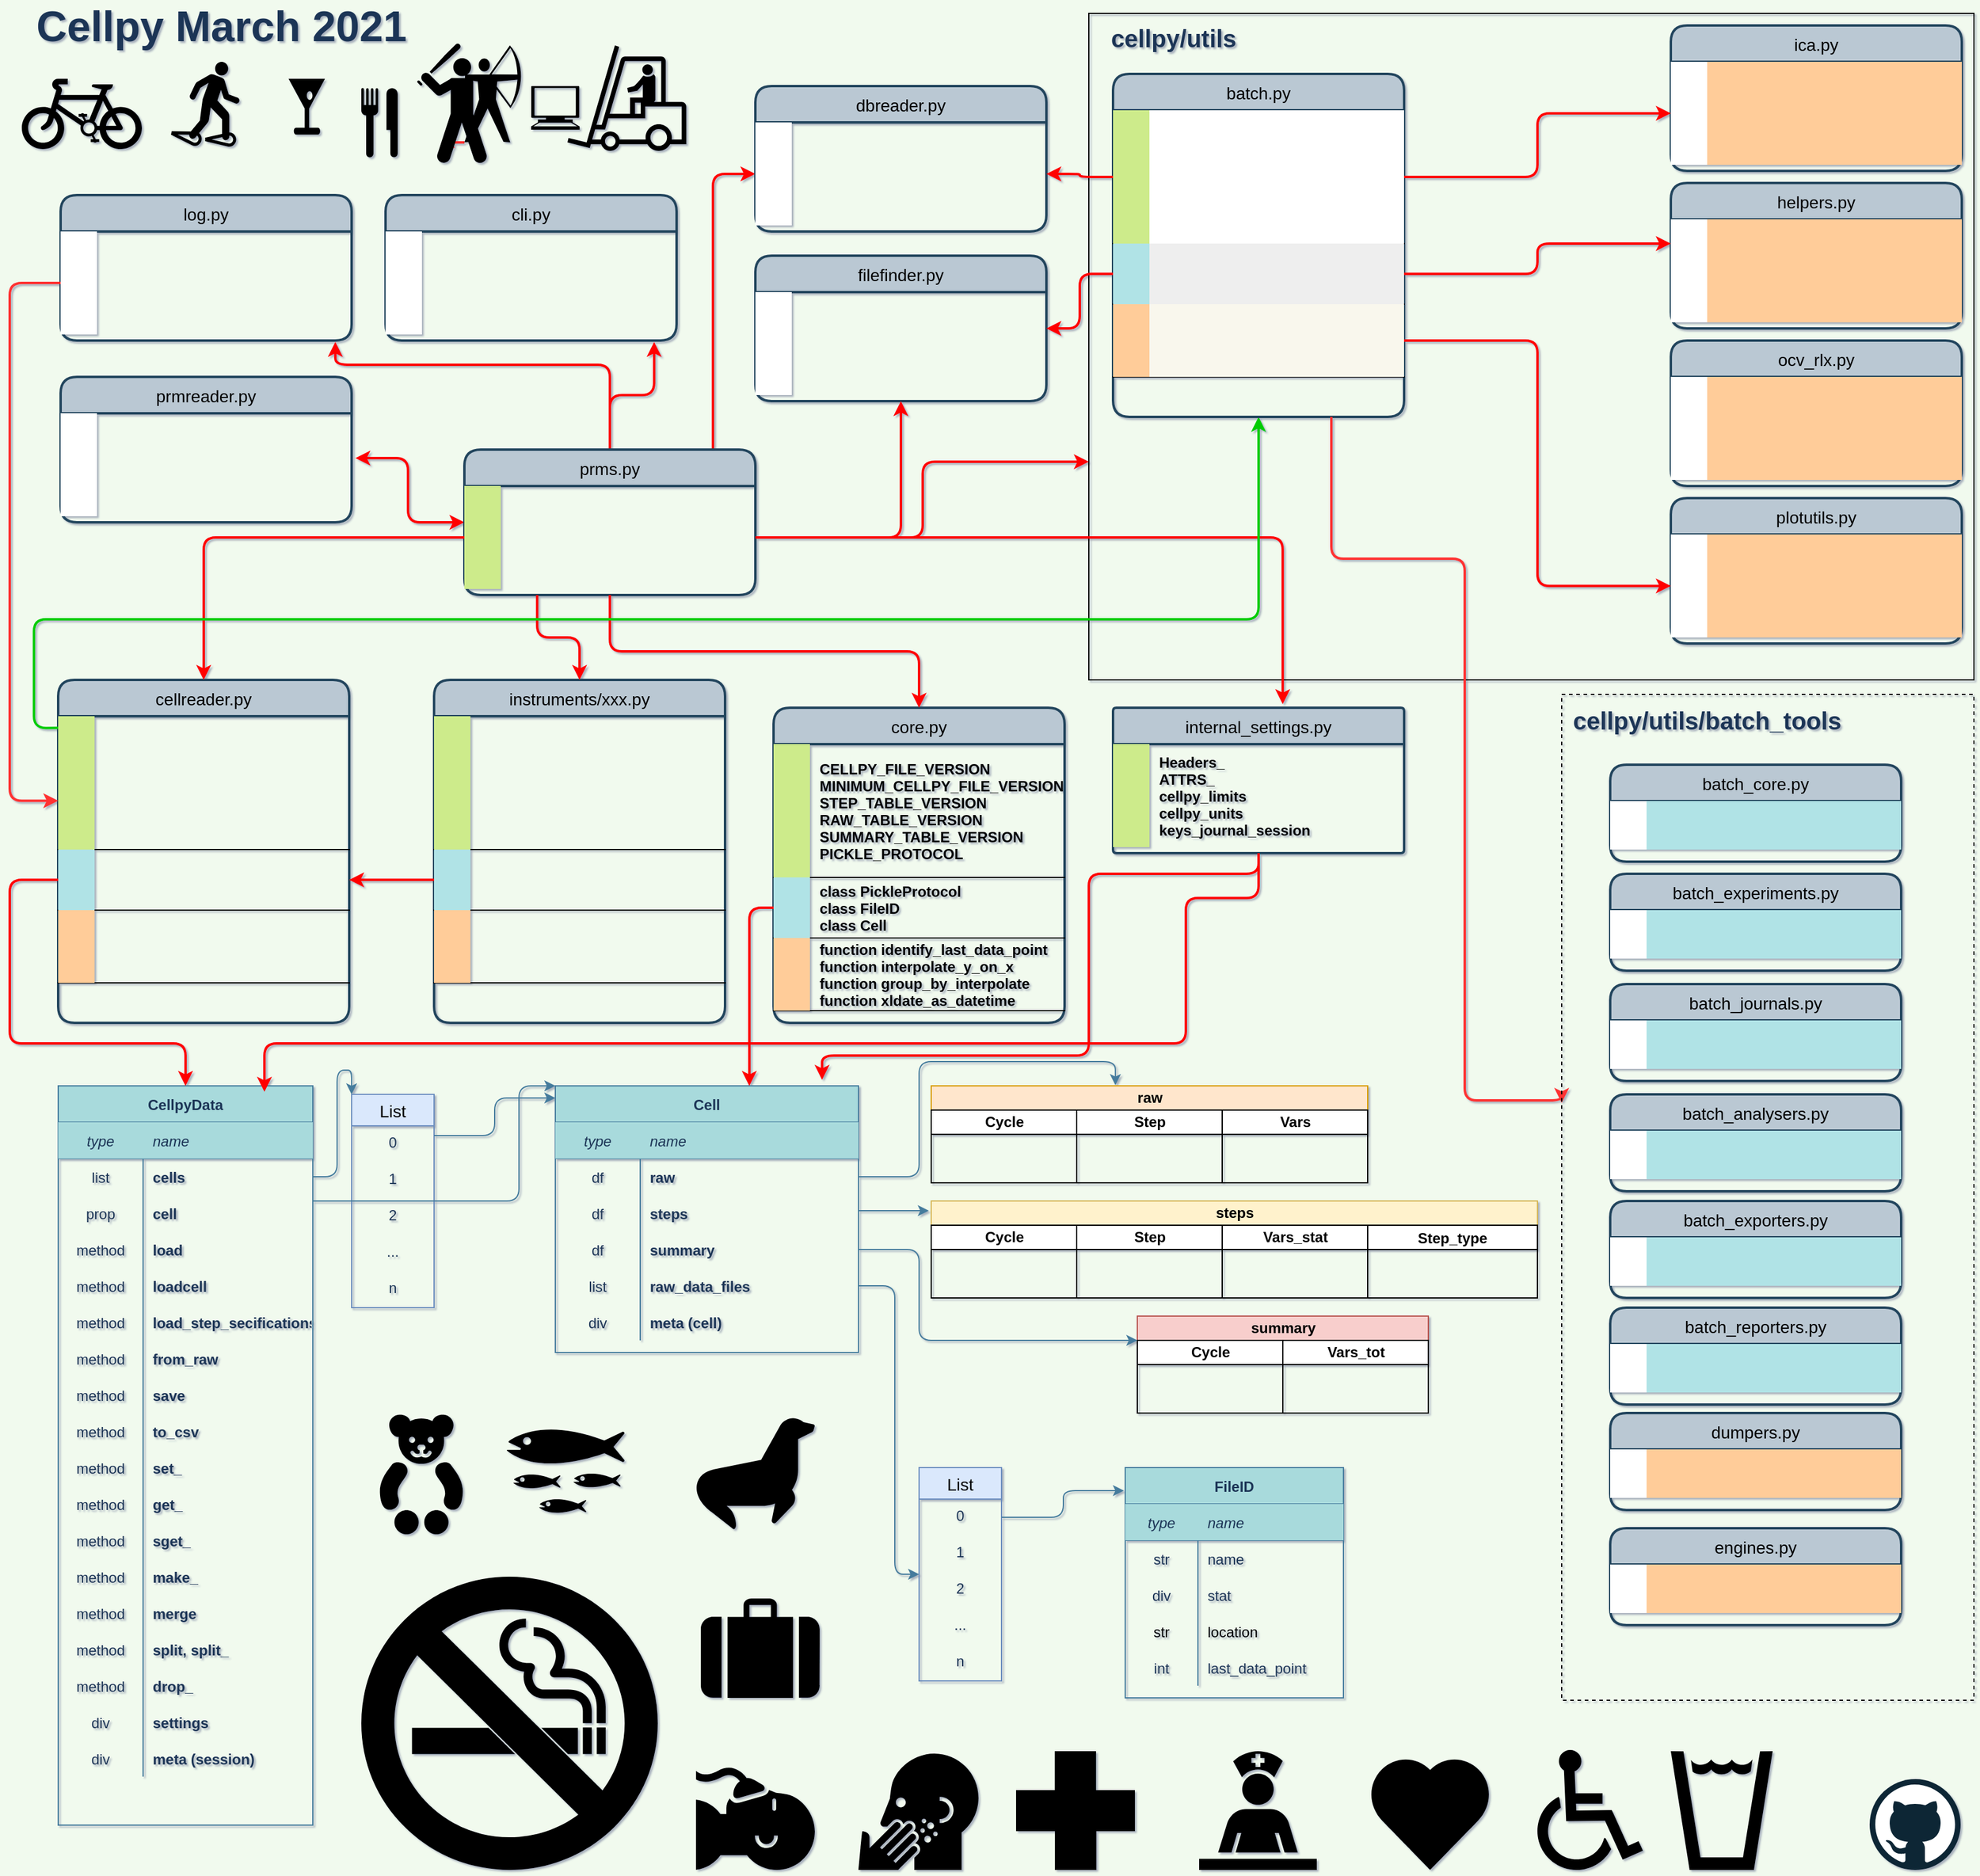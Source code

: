 <mxfile version="14.4.4" type="github">
  <diagram name="Page-1" id="e56a1550-8fbb-45ad-956c-1786394a9013">
    <mxGraphModel dx="4013" dy="2351" grid="1" gridSize="10" guides="1" tooltips="1" connect="1" arrows="1" fold="1" page="1" pageScale="1" pageWidth="1169" pageHeight="827" background="#F1FAEE" math="0" shadow="1">
      <root>
        <mxCell id="0" />
        <mxCell id="1" parent="0" />
        <mxCell id="q-QKjQK1S_09aKGMdCLz-372" value="" style="verticalLabelPosition=bottom;verticalAlign=top;html=1;shape=mxgraph.basic.rect;fillColor2=none;strokeWidth=1;size=20;indent=5;rounded=0;sketch=0;fillColor=none;" vertex="1" parent="1">
          <mxGeometry x="860" y="-460" width="730" height="550" as="geometry" />
        </mxCell>
        <mxCell id="M6c7fhZQipC6nJDo4fWO-20" value="CellpyData" style="shape=table;startSize=30;container=1;collapsible=1;childLayout=tableLayout;fixedRows=1;rowLines=0;fontStyle=1;align=center;resizeLast=1;fillColor=#A8DADC;strokeColor=#457B9D;fontColor=#1D3557;" parent="1" vertex="1">
          <mxGeometry x="10" y="425" width="210" height="610" as="geometry" />
        </mxCell>
        <mxCell id="M6c7fhZQipC6nJDo4fWO-21" value="" style="shape=partialRectangle;collapsible=0;dropTarget=0;pointerEvents=0;fillColor=none;top=0;left=0;bottom=1;right=0;points=[[0,0.5],[1,0.5]];portConstraint=eastwest;strokeColor=#457B9D;fontColor=#1D3557;" parent="M6c7fhZQipC6nJDo4fWO-20" vertex="1">
          <mxGeometry y="30" width="210" height="30" as="geometry" />
        </mxCell>
        <mxCell id="M6c7fhZQipC6nJDo4fWO-22" value="type" style="shape=partialRectangle;connectable=0;top=0;left=0;bottom=0;right=0;fontStyle=2;overflow=hidden;fillColor=#A8DADC;strokeColor=#457B9D;fontColor=#1D3557;" parent="M6c7fhZQipC6nJDo4fWO-21" vertex="1">
          <mxGeometry width="70" height="30" as="geometry" />
        </mxCell>
        <mxCell id="M6c7fhZQipC6nJDo4fWO-23" value="name" style="shape=partialRectangle;connectable=0;top=0;left=0;bottom=0;right=0;align=left;spacingLeft=6;fontStyle=2;overflow=hidden;fillColor=#A8DADC;strokeColor=#457B9D;fontColor=#1D3557;" parent="M6c7fhZQipC6nJDo4fWO-21" vertex="1">
          <mxGeometry x="70" width="140" height="30" as="geometry" />
        </mxCell>
        <mxCell id="M6c7fhZQipC6nJDo4fWO-24" value="" style="shape=partialRectangle;collapsible=0;dropTarget=0;pointerEvents=0;fillColor=none;top=0;left=0;bottom=0;right=0;points=[[0,0.5],[1,0.5]];portConstraint=eastwest;strokeColor=#457B9D;fontColor=#1D3557;" parent="M6c7fhZQipC6nJDo4fWO-20" vertex="1">
          <mxGeometry y="60" width="210" height="30" as="geometry" />
        </mxCell>
        <mxCell id="M6c7fhZQipC6nJDo4fWO-25" value="list" style="shape=partialRectangle;connectable=0;fillColor=none;top=0;left=0;bottom=0;right=0;editable=1;overflow=hidden;strokeColor=#457B9D;fontColor=#1D3557;" parent="M6c7fhZQipC6nJDo4fWO-24" vertex="1">
          <mxGeometry width="70" height="30" as="geometry" />
        </mxCell>
        <mxCell id="M6c7fhZQipC6nJDo4fWO-26" value="cells" style="shape=partialRectangle;connectable=0;fillColor=none;top=0;left=0;bottom=0;right=0;align=left;spacingLeft=6;overflow=hidden;strokeColor=#457B9D;fontColor=#1D3557;fontStyle=1;" parent="M6c7fhZQipC6nJDo4fWO-24" vertex="1">
          <mxGeometry x="70" width="140" height="30" as="geometry" />
        </mxCell>
        <mxCell id="M6c7fhZQipC6nJDo4fWO-27" value="" style="shape=partialRectangle;collapsible=0;dropTarget=0;pointerEvents=0;fillColor=none;top=0;left=0;bottom=0;right=0;points=[[0,0.5],[1,0.5]];portConstraint=eastwest;strokeColor=#457B9D;fontColor=#1D3557;" parent="M6c7fhZQipC6nJDo4fWO-20" vertex="1">
          <mxGeometry y="90" width="210" height="30" as="geometry" />
        </mxCell>
        <mxCell id="M6c7fhZQipC6nJDo4fWO-28" value="prop" style="shape=partialRectangle;connectable=0;fillColor=none;top=0;left=0;bottom=0;right=0;editable=1;overflow=hidden;strokeColor=#457B9D;fontColor=#1D3557;" parent="M6c7fhZQipC6nJDo4fWO-27" vertex="1">
          <mxGeometry width="70" height="30" as="geometry" />
        </mxCell>
        <mxCell id="M6c7fhZQipC6nJDo4fWO-29" value="cell" style="shape=partialRectangle;connectable=0;fillColor=none;top=0;left=0;bottom=0;right=0;align=left;spacingLeft=6;overflow=hidden;strokeColor=#457B9D;fontColor=#1D3557;fontStyle=1;" parent="M6c7fhZQipC6nJDo4fWO-27" vertex="1">
          <mxGeometry x="70" width="140" height="30" as="geometry" />
        </mxCell>
        <mxCell id="q-QKjQK1S_09aKGMdCLz-167" value="" style="shape=partialRectangle;collapsible=0;dropTarget=0;pointerEvents=0;fillColor=none;top=0;left=0;bottom=0;right=0;points=[[0,0.5],[1,0.5]];portConstraint=eastwest;fontSize=12;align=center;strokeColor=#457B9D;fontColor=#1D3557;" vertex="1" parent="M6c7fhZQipC6nJDo4fWO-20">
          <mxGeometry y="120" width="210" height="30" as="geometry" />
        </mxCell>
        <mxCell id="q-QKjQK1S_09aKGMdCLz-168" value="method" style="shape=partialRectangle;connectable=0;fillColor=none;top=0;left=0;bottom=0;right=0;fontStyle=0;overflow=hidden;strokeColor=#457B9D;fontColor=#1D3557;" vertex="1" parent="q-QKjQK1S_09aKGMdCLz-167">
          <mxGeometry width="70" height="30" as="geometry" />
        </mxCell>
        <mxCell id="q-QKjQK1S_09aKGMdCLz-169" value="load" style="shape=partialRectangle;connectable=0;fillColor=none;top=0;left=0;bottom=0;right=0;align=left;spacingLeft=6;fontStyle=1;overflow=hidden;strokeColor=#457B9D;fontColor=#1D3557;" vertex="1" parent="q-QKjQK1S_09aKGMdCLz-167">
          <mxGeometry x="70" width="140" height="30" as="geometry" />
        </mxCell>
        <mxCell id="q-QKjQK1S_09aKGMdCLz-179" value="" style="shape=partialRectangle;collapsible=0;dropTarget=0;pointerEvents=0;fillColor=none;top=0;left=0;bottom=0;right=0;points=[[0,0.5],[1,0.5]];portConstraint=eastwest;fontSize=12;align=center;strokeColor=#457B9D;fontColor=#1D3557;" vertex="1" parent="M6c7fhZQipC6nJDo4fWO-20">
          <mxGeometry y="150" width="210" height="30" as="geometry" />
        </mxCell>
        <mxCell id="q-QKjQK1S_09aKGMdCLz-180" value="method" style="shape=partialRectangle;connectable=0;fillColor=none;top=0;left=0;bottom=0;right=0;fontStyle=0;overflow=hidden;strokeColor=#457B9D;fontColor=#1D3557;" vertex="1" parent="q-QKjQK1S_09aKGMdCLz-179">
          <mxGeometry width="70" height="30" as="geometry" />
        </mxCell>
        <mxCell id="q-QKjQK1S_09aKGMdCLz-181" value="loadcell" style="shape=partialRectangle;connectable=0;fillColor=none;top=0;left=0;bottom=0;right=0;align=left;spacingLeft=6;fontStyle=1;overflow=hidden;strokeColor=#457B9D;fontColor=#1D3557;" vertex="1" parent="q-QKjQK1S_09aKGMdCLz-179">
          <mxGeometry x="70" width="140" height="30" as="geometry" />
        </mxCell>
        <mxCell id="q-QKjQK1S_09aKGMdCLz-211" value="" style="shape=partialRectangle;collapsible=0;dropTarget=0;pointerEvents=0;fillColor=none;top=0;left=0;bottom=0;right=0;points=[[0,0.5],[1,0.5]];portConstraint=eastwest;strokeColor=#457B9D;fontColor=#1D3557;" vertex="1" parent="M6c7fhZQipC6nJDo4fWO-20">
          <mxGeometry y="180" width="210" height="30" as="geometry" />
        </mxCell>
        <mxCell id="q-QKjQK1S_09aKGMdCLz-212" value="method" style="shape=partialRectangle;connectable=0;fillColor=none;top=0;left=0;bottom=0;right=0;fontStyle=0;overflow=hidden;strokeColor=#457B9D;fontColor=#1D3557;" vertex="1" parent="q-QKjQK1S_09aKGMdCLz-211">
          <mxGeometry width="70" height="30" as="geometry" />
        </mxCell>
        <mxCell id="q-QKjQK1S_09aKGMdCLz-213" value="load_step_secifications" style="shape=partialRectangle;connectable=0;fillColor=none;top=0;left=0;bottom=0;right=0;align=left;spacingLeft=6;fontStyle=1;overflow=hidden;strokeColor=#457B9D;fontColor=#1D3557;" vertex="1" parent="q-QKjQK1S_09aKGMdCLz-211">
          <mxGeometry x="70" width="140" height="30" as="geometry" />
        </mxCell>
        <mxCell id="q-QKjQK1S_09aKGMdCLz-191" value="" style="shape=partialRectangle;collapsible=0;dropTarget=0;pointerEvents=0;fillColor=none;top=0;left=0;bottom=0;right=0;points=[[0,0.5],[1,0.5]];portConstraint=eastwest;strokeColor=#457B9D;fontColor=#1D3557;" vertex="1" parent="M6c7fhZQipC6nJDo4fWO-20">
          <mxGeometry y="210" width="210" height="30" as="geometry" />
        </mxCell>
        <mxCell id="q-QKjQK1S_09aKGMdCLz-192" value="method" style="shape=partialRectangle;connectable=0;fillColor=none;top=0;left=0;bottom=0;right=0;fontStyle=0;overflow=hidden;strokeColor=#457B9D;fontColor=#1D3557;" vertex="1" parent="q-QKjQK1S_09aKGMdCLz-191">
          <mxGeometry width="70" height="30" as="geometry" />
        </mxCell>
        <mxCell id="q-QKjQK1S_09aKGMdCLz-193" value="from_raw" style="shape=partialRectangle;connectable=0;fillColor=none;top=0;left=0;bottom=0;right=0;align=left;spacingLeft=6;fontStyle=1;overflow=hidden;strokeColor=#457B9D;fontColor=#1D3557;" vertex="1" parent="q-QKjQK1S_09aKGMdCLz-191">
          <mxGeometry x="70" width="140" height="30" as="geometry" />
        </mxCell>
        <mxCell id="q-QKjQK1S_09aKGMdCLz-202" value="" style="shape=partialRectangle;collapsible=0;dropTarget=0;pointerEvents=0;fillColor=none;top=0;left=0;bottom=0;right=0;points=[[0,0.5],[1,0.5]];portConstraint=eastwest;strokeColor=#457B9D;fontColor=#1D3557;" vertex="1" parent="M6c7fhZQipC6nJDo4fWO-20">
          <mxGeometry y="240" width="210" height="30" as="geometry" />
        </mxCell>
        <mxCell id="q-QKjQK1S_09aKGMdCLz-203" value="method" style="shape=partialRectangle;connectable=0;fillColor=none;top=0;left=0;bottom=0;right=0;fontStyle=0;overflow=hidden;strokeColor=#457B9D;fontColor=#1D3557;" vertex="1" parent="q-QKjQK1S_09aKGMdCLz-202">
          <mxGeometry width="70" height="30" as="geometry" />
        </mxCell>
        <mxCell id="q-QKjQK1S_09aKGMdCLz-204" value="save" style="shape=partialRectangle;connectable=0;fillColor=none;top=0;left=0;bottom=0;right=0;align=left;spacingLeft=6;fontStyle=1;overflow=hidden;strokeColor=#457B9D;fontColor=#1D3557;" vertex="1" parent="q-QKjQK1S_09aKGMdCLz-202">
          <mxGeometry x="70" width="140" height="30" as="geometry" />
        </mxCell>
        <mxCell id="q-QKjQK1S_09aKGMdCLz-205" value="" style="shape=partialRectangle;collapsible=0;dropTarget=0;pointerEvents=0;fillColor=none;top=0;left=0;bottom=0;right=0;points=[[0,0.5],[1,0.5]];portConstraint=eastwest;strokeColor=#457B9D;fontColor=#1D3557;" vertex="1" parent="M6c7fhZQipC6nJDo4fWO-20">
          <mxGeometry y="270" width="210" height="30" as="geometry" />
        </mxCell>
        <mxCell id="q-QKjQK1S_09aKGMdCLz-206" value="method" style="shape=partialRectangle;connectable=0;fillColor=none;top=0;left=0;bottom=0;right=0;fontStyle=0;overflow=hidden;strokeColor=#457B9D;fontColor=#1D3557;" vertex="1" parent="q-QKjQK1S_09aKGMdCLz-205">
          <mxGeometry width="70" height="30" as="geometry" />
        </mxCell>
        <mxCell id="q-QKjQK1S_09aKGMdCLz-207" value="to_csv" style="shape=partialRectangle;connectable=0;fillColor=none;top=0;left=0;bottom=0;right=0;align=left;spacingLeft=6;fontStyle=1;overflow=hidden;strokeColor=#457B9D;fontColor=#1D3557;" vertex="1" parent="q-QKjQK1S_09aKGMdCLz-205">
          <mxGeometry x="70" width="140" height="30" as="geometry" />
        </mxCell>
        <mxCell id="q-QKjQK1S_09aKGMdCLz-176" value="" style="shape=partialRectangle;collapsible=0;dropTarget=0;pointerEvents=0;fillColor=none;top=0;left=0;bottom=0;right=0;points=[[0,0.5],[1,0.5]];portConstraint=eastwest;fontSize=12;align=center;strokeColor=#457B9D;fontColor=#1D3557;" vertex="1" parent="M6c7fhZQipC6nJDo4fWO-20">
          <mxGeometry y="300" width="210" height="30" as="geometry" />
        </mxCell>
        <mxCell id="q-QKjQK1S_09aKGMdCLz-177" value="method" style="shape=partialRectangle;connectable=0;fillColor=none;top=0;left=0;bottom=0;right=0;fontStyle=0;overflow=hidden;strokeColor=#457B9D;fontColor=#1D3557;" vertex="1" parent="q-QKjQK1S_09aKGMdCLz-176">
          <mxGeometry width="70" height="30" as="geometry" />
        </mxCell>
        <mxCell id="q-QKjQK1S_09aKGMdCLz-178" value="set_" style="shape=partialRectangle;connectable=0;fillColor=none;top=0;left=0;bottom=0;right=0;align=left;spacingLeft=6;fontStyle=1;overflow=hidden;strokeColor=#457B9D;fontColor=#1D3557;" vertex="1" parent="q-QKjQK1S_09aKGMdCLz-176">
          <mxGeometry x="70" width="140" height="30" as="geometry" />
        </mxCell>
        <mxCell id="q-QKjQK1S_09aKGMdCLz-173" value="" style="shape=partialRectangle;collapsible=0;dropTarget=0;pointerEvents=0;fillColor=none;top=0;left=0;bottom=0;right=0;points=[[0,0.5],[1,0.5]];portConstraint=eastwest;fontSize=12;align=center;strokeColor=#457B9D;fontColor=#1D3557;" vertex="1" parent="M6c7fhZQipC6nJDo4fWO-20">
          <mxGeometry y="330" width="210" height="30" as="geometry" />
        </mxCell>
        <mxCell id="q-QKjQK1S_09aKGMdCLz-174" value="method" style="shape=partialRectangle;connectable=0;fillColor=none;top=0;left=0;bottom=0;right=0;fontStyle=0;overflow=hidden;strokeColor=#457B9D;fontColor=#1D3557;" vertex="1" parent="q-QKjQK1S_09aKGMdCLz-173">
          <mxGeometry width="70" height="30" as="geometry" />
        </mxCell>
        <mxCell id="q-QKjQK1S_09aKGMdCLz-175" value="get_" style="shape=partialRectangle;connectable=0;fillColor=none;top=0;left=0;bottom=0;right=0;align=left;spacingLeft=6;fontStyle=1;overflow=hidden;strokeColor=#457B9D;fontColor=#1D3557;" vertex="1" parent="q-QKjQK1S_09aKGMdCLz-173">
          <mxGeometry x="70" width="140" height="30" as="geometry" />
        </mxCell>
        <mxCell id="q-QKjQK1S_09aKGMdCLz-182" value="" style="shape=partialRectangle;collapsible=0;dropTarget=0;pointerEvents=0;fillColor=none;top=0;left=0;bottom=0;right=0;points=[[0,0.5],[1,0.5]];portConstraint=eastwest;fontSize=12;align=center;strokeColor=#457B9D;fontColor=#1D3557;" vertex="1" parent="M6c7fhZQipC6nJDo4fWO-20">
          <mxGeometry y="360" width="210" height="30" as="geometry" />
        </mxCell>
        <mxCell id="q-QKjQK1S_09aKGMdCLz-183" value="method" style="shape=partialRectangle;connectable=0;fillColor=none;top=0;left=0;bottom=0;right=0;fontStyle=0;overflow=hidden;strokeColor=#457B9D;fontColor=#1D3557;" vertex="1" parent="q-QKjQK1S_09aKGMdCLz-182">
          <mxGeometry width="70" height="30" as="geometry" />
        </mxCell>
        <mxCell id="q-QKjQK1S_09aKGMdCLz-184" value="sget_" style="shape=partialRectangle;connectable=0;fillColor=none;top=0;left=0;bottom=0;right=0;align=left;spacingLeft=6;fontStyle=1;overflow=hidden;strokeColor=#457B9D;fontColor=#1D3557;" vertex="1" parent="q-QKjQK1S_09aKGMdCLz-182">
          <mxGeometry x="70" width="140" height="30" as="geometry" />
        </mxCell>
        <mxCell id="q-QKjQK1S_09aKGMdCLz-170" value="" style="shape=partialRectangle;collapsible=0;dropTarget=0;pointerEvents=0;fillColor=none;top=0;left=0;bottom=0;right=0;points=[[0,0.5],[1,0.5]];portConstraint=eastwest;fontSize=12;align=center;strokeColor=#457B9D;fontColor=#1D3557;" vertex="1" parent="M6c7fhZQipC6nJDo4fWO-20">
          <mxGeometry y="390" width="210" height="30" as="geometry" />
        </mxCell>
        <mxCell id="q-QKjQK1S_09aKGMdCLz-171" value="method" style="shape=partialRectangle;connectable=0;fillColor=none;top=0;left=0;bottom=0;right=0;fontStyle=0;overflow=hidden;strokeColor=#457B9D;fontColor=#1D3557;" vertex="1" parent="q-QKjQK1S_09aKGMdCLz-170">
          <mxGeometry width="70" height="30" as="geometry" />
        </mxCell>
        <mxCell id="q-QKjQK1S_09aKGMdCLz-172" value="make_" style="shape=partialRectangle;connectable=0;fillColor=none;top=0;left=0;bottom=0;right=0;align=left;spacingLeft=6;fontStyle=1;overflow=hidden;strokeColor=#457B9D;fontColor=#1D3557;" vertex="1" parent="q-QKjQK1S_09aKGMdCLz-170">
          <mxGeometry x="70" width="140" height="30" as="geometry" />
        </mxCell>
        <mxCell id="q-QKjQK1S_09aKGMdCLz-185" value="" style="shape=partialRectangle;collapsible=0;dropTarget=0;pointerEvents=0;fillColor=none;top=0;left=0;bottom=0;right=0;points=[[0,0.5],[1,0.5]];portConstraint=eastwest;fontSize=12;align=center;strokeColor=#457B9D;fontColor=#1D3557;" vertex="1" parent="M6c7fhZQipC6nJDo4fWO-20">
          <mxGeometry y="420" width="210" height="30" as="geometry" />
        </mxCell>
        <mxCell id="q-QKjQK1S_09aKGMdCLz-186" value="method" style="shape=partialRectangle;connectable=0;fillColor=none;top=0;left=0;bottom=0;right=0;fontStyle=0;overflow=hidden;strokeColor=#457B9D;fontColor=#1D3557;" vertex="1" parent="q-QKjQK1S_09aKGMdCLz-185">
          <mxGeometry width="70" height="30" as="geometry" />
        </mxCell>
        <mxCell id="q-QKjQK1S_09aKGMdCLz-187" value="merge" style="shape=partialRectangle;connectable=0;fillColor=none;top=0;left=0;bottom=0;right=0;align=left;spacingLeft=6;fontStyle=1;overflow=hidden;strokeColor=#457B9D;fontColor=#1D3557;" vertex="1" parent="q-QKjQK1S_09aKGMdCLz-185">
          <mxGeometry x="70" width="140" height="30" as="geometry" />
        </mxCell>
        <mxCell id="q-QKjQK1S_09aKGMdCLz-126" value="" style="shape=partialRectangle;collapsible=0;dropTarget=0;pointerEvents=0;top=0;left=0;bottom=1;right=0;points=[[0,0.5],[1,0.5]];portConstraint=eastwest;align=center;fillColor=none;strokeColor=none;fontColor=#1D3557;" vertex="1" parent="M6c7fhZQipC6nJDo4fWO-20">
          <mxGeometry y="450" width="210" height="30" as="geometry" />
        </mxCell>
        <mxCell id="q-QKjQK1S_09aKGMdCLz-127" value="method" style="shape=partialRectangle;connectable=0;fillColor=none;top=0;left=0;bottom=0;right=0;fontStyle=0;overflow=hidden;strokeColor=#457B9D;fontColor=#1D3557;" vertex="1" parent="q-QKjQK1S_09aKGMdCLz-126">
          <mxGeometry width="70" height="30" as="geometry" />
        </mxCell>
        <mxCell id="q-QKjQK1S_09aKGMdCLz-128" value="split, split_" style="shape=partialRectangle;connectable=0;fillColor=none;top=0;left=0;bottom=0;right=0;align=left;spacingLeft=6;fontStyle=1;overflow=hidden;strokeColor=#457B9D;fontColor=#1D3557;" vertex="1" parent="q-QKjQK1S_09aKGMdCLz-126">
          <mxGeometry x="70" width="140" height="30" as="geometry" />
        </mxCell>
        <mxCell id="q-QKjQK1S_09aKGMdCLz-208" value="" style="shape=partialRectangle;collapsible=0;dropTarget=0;pointerEvents=0;fillColor=none;top=0;left=0;bottom=0;right=0;points=[[0,0.5],[1,0.5]];portConstraint=eastwest;strokeColor=#457B9D;fontColor=#1D3557;" vertex="1" parent="M6c7fhZQipC6nJDo4fWO-20">
          <mxGeometry y="480" width="210" height="30" as="geometry" />
        </mxCell>
        <mxCell id="q-QKjQK1S_09aKGMdCLz-209" value="method" style="shape=partialRectangle;connectable=0;fillColor=none;top=0;left=0;bottom=0;right=0;fontStyle=0;overflow=hidden;strokeColor=#457B9D;fontColor=#1D3557;" vertex="1" parent="q-QKjQK1S_09aKGMdCLz-208">
          <mxGeometry width="70" height="30" as="geometry" />
        </mxCell>
        <mxCell id="q-QKjQK1S_09aKGMdCLz-210" value="drop_" style="shape=partialRectangle;connectable=0;fillColor=none;top=0;left=0;bottom=0;right=0;align=left;spacingLeft=6;fontStyle=1;overflow=hidden;strokeColor=#457B9D;fontColor=#1D3557;" vertex="1" parent="q-QKjQK1S_09aKGMdCLz-208">
          <mxGeometry x="70" width="140" height="30" as="geometry" />
        </mxCell>
        <mxCell id="M6c7fhZQipC6nJDo4fWO-30" value="" style="shape=partialRectangle;collapsible=0;dropTarget=0;pointerEvents=0;fillColor=none;top=0;left=0;bottom=0;right=0;points=[[0,0.5],[1,0.5]];portConstraint=eastwest;strokeColor=#457B9D;fontColor=#1D3557;" parent="M6c7fhZQipC6nJDo4fWO-20" vertex="1">
          <mxGeometry y="510" width="210" height="30" as="geometry" />
        </mxCell>
        <mxCell id="M6c7fhZQipC6nJDo4fWO-31" value="div" style="shape=partialRectangle;connectable=0;fillColor=none;top=0;left=0;bottom=0;right=0;editable=1;overflow=hidden;strokeColor=#457B9D;fontColor=#1D3557;" parent="M6c7fhZQipC6nJDo4fWO-30" vertex="1">
          <mxGeometry width="70" height="30" as="geometry" />
        </mxCell>
        <mxCell id="M6c7fhZQipC6nJDo4fWO-32" value="settings" style="shape=partialRectangle;connectable=0;fillColor=none;top=0;left=0;bottom=0;right=0;align=left;spacingLeft=6;overflow=hidden;strokeColor=#457B9D;fontColor=#1D3557;fontStyle=1;" parent="M6c7fhZQipC6nJDo4fWO-30" vertex="1">
          <mxGeometry x="70" width="140" height="30" as="geometry" />
        </mxCell>
        <mxCell id="q-QKjQK1S_09aKGMdCLz-108" value="" style="shape=partialRectangle;collapsible=0;dropTarget=0;pointerEvents=0;fillColor=none;top=0;left=0;bottom=0;right=0;points=[[0,0.5],[1,0.5]];portConstraint=eastwest;align=center;strokeColor=#457B9D;fontColor=#1D3557;" vertex="1" parent="M6c7fhZQipC6nJDo4fWO-20">
          <mxGeometry y="540" width="210" height="30" as="geometry" />
        </mxCell>
        <mxCell id="q-QKjQK1S_09aKGMdCLz-109" value="div" style="shape=partialRectangle;connectable=0;fillColor=none;top=0;left=0;bottom=0;right=0;fontStyle=0;overflow=hidden;strokeColor=#457B9D;fontColor=#1D3557;" vertex="1" parent="q-QKjQK1S_09aKGMdCLz-108">
          <mxGeometry width="70" height="30" as="geometry" />
        </mxCell>
        <mxCell id="q-QKjQK1S_09aKGMdCLz-110" value="meta (session)" style="shape=partialRectangle;connectable=0;fillColor=none;top=0;left=0;bottom=0;right=0;align=left;spacingLeft=6;fontStyle=1;overflow=hidden;strokeColor=#457B9D;fontColor=#1D3557;" vertex="1" parent="q-QKjQK1S_09aKGMdCLz-108">
          <mxGeometry x="70" width="140" height="30" as="geometry" />
        </mxCell>
        <mxCell id="M6c7fhZQipC6nJDo4fWO-41" value="" style="group;fontColor=#1D3557;" parent="1" vertex="1" connectable="0">
          <mxGeometry x="420" y="425" width="250" height="366" as="geometry" />
        </mxCell>
        <mxCell id="M6c7fhZQipC6nJDo4fWO-7" value="Cell" style="shape=table;startSize=30;container=1;collapsible=1;childLayout=tableLayout;fixedRows=1;rowLines=0;fontStyle=1;align=center;resizeLast=1;fillColor=#A8DADC;strokeColor=#457B9D;fontColor=#1D3557;" parent="M6c7fhZQipC6nJDo4fWO-41" vertex="1">
          <mxGeometry width="250" height="220" as="geometry">
            <mxRectangle width="50" height="30" as="alternateBounds" />
          </mxGeometry>
        </mxCell>
        <mxCell id="M6c7fhZQipC6nJDo4fWO-8" value="" style="shape=partialRectangle;collapsible=0;dropTarget=0;pointerEvents=0;fillColor=none;top=0;left=0;bottom=1;right=0;points=[[0,0.5],[1,0.5]];portConstraint=eastwest;strokeColor=#457B9D;fontColor=#1D3557;" parent="M6c7fhZQipC6nJDo4fWO-7" vertex="1">
          <mxGeometry y="30" width="250" height="30" as="geometry" />
        </mxCell>
        <mxCell id="M6c7fhZQipC6nJDo4fWO-9" value="type" style="shape=partialRectangle;connectable=0;top=0;left=0;bottom=0;right=0;fontStyle=2;overflow=hidden;fillColor=#A8DADC;strokeColor=#457B9D;fontColor=#1D3557;" parent="M6c7fhZQipC6nJDo4fWO-8" vertex="1">
          <mxGeometry width="70" height="30" as="geometry" />
        </mxCell>
        <mxCell id="M6c7fhZQipC6nJDo4fWO-10" value="name" style="shape=partialRectangle;connectable=0;top=0;left=0;bottom=0;right=0;align=left;spacingLeft=6;fontStyle=2;overflow=hidden;fillColor=#A8DADC;strokeColor=#457B9D;fontColor=#1D3557;" parent="M6c7fhZQipC6nJDo4fWO-8" vertex="1">
          <mxGeometry x="70" width="180" height="30" as="geometry" />
        </mxCell>
        <mxCell id="M6c7fhZQipC6nJDo4fWO-11" value="" style="shape=partialRectangle;collapsible=0;dropTarget=0;pointerEvents=0;fillColor=none;top=0;left=0;bottom=0;right=0;points=[[0,0.5],[1,0.5]];portConstraint=eastwest;strokeColor=#457B9D;fontColor=#1D3557;" parent="M6c7fhZQipC6nJDo4fWO-7" vertex="1">
          <mxGeometry y="60" width="250" height="30" as="geometry" />
        </mxCell>
        <mxCell id="M6c7fhZQipC6nJDo4fWO-12" value="df" style="shape=partialRectangle;connectable=0;fillColor=none;top=0;left=0;bottom=0;right=0;editable=1;overflow=hidden;strokeColor=#457B9D;fontColor=#1D3557;" parent="M6c7fhZQipC6nJDo4fWO-11" vertex="1">
          <mxGeometry width="70" height="30" as="geometry" />
        </mxCell>
        <mxCell id="M6c7fhZQipC6nJDo4fWO-13" value="raw" style="shape=partialRectangle;connectable=0;fillColor=none;top=0;left=0;bottom=0;right=0;align=left;spacingLeft=6;overflow=hidden;strokeColor=#457B9D;fontColor=#1D3557;fontStyle=1;" parent="M6c7fhZQipC6nJDo4fWO-11" vertex="1">
          <mxGeometry x="70" width="180" height="30" as="geometry" />
        </mxCell>
        <mxCell id="M6c7fhZQipC6nJDo4fWO-14" value="" style="shape=partialRectangle;collapsible=0;dropTarget=0;pointerEvents=0;fillColor=none;top=0;left=0;bottom=0;right=0;points=[[0,0.5],[1,0.5]];portConstraint=eastwest;strokeColor=#457B9D;fontColor=#1D3557;" parent="M6c7fhZQipC6nJDo4fWO-7" vertex="1">
          <mxGeometry y="90" width="250" height="30" as="geometry" />
        </mxCell>
        <mxCell id="M6c7fhZQipC6nJDo4fWO-15" value="df" style="shape=partialRectangle;connectable=0;fillColor=none;top=0;left=0;bottom=0;right=0;editable=1;overflow=hidden;strokeColor=#457B9D;fontColor=#1D3557;" parent="M6c7fhZQipC6nJDo4fWO-14" vertex="1">
          <mxGeometry width="70" height="30" as="geometry" />
        </mxCell>
        <mxCell id="M6c7fhZQipC6nJDo4fWO-16" value="steps" style="shape=partialRectangle;connectable=0;fillColor=none;top=0;left=0;bottom=0;right=0;align=left;spacingLeft=6;overflow=hidden;strokeColor=#457B9D;fontColor=#1D3557;fontStyle=1;" parent="M6c7fhZQipC6nJDo4fWO-14" vertex="1">
          <mxGeometry x="70" width="180" height="30" as="geometry" />
        </mxCell>
        <mxCell id="M6c7fhZQipC6nJDo4fWO-17" value="" style="shape=partialRectangle;collapsible=0;dropTarget=0;pointerEvents=0;fillColor=none;top=0;left=0;bottom=0;right=0;points=[[0,0.5],[1,0.5]];portConstraint=eastwest;strokeColor=#457B9D;fontColor=#1D3557;" parent="M6c7fhZQipC6nJDo4fWO-7" vertex="1">
          <mxGeometry y="120" width="250" height="30" as="geometry" />
        </mxCell>
        <mxCell id="M6c7fhZQipC6nJDo4fWO-18" value="df" style="shape=partialRectangle;connectable=0;fillColor=none;top=0;left=0;bottom=0;right=0;editable=1;overflow=hidden;strokeColor=#457B9D;fontColor=#1D3557;" parent="M6c7fhZQipC6nJDo4fWO-17" vertex="1">
          <mxGeometry width="70" height="30" as="geometry" />
        </mxCell>
        <mxCell id="M6c7fhZQipC6nJDo4fWO-19" value="summary" style="shape=partialRectangle;connectable=0;fillColor=none;top=0;left=0;bottom=0;right=0;align=left;spacingLeft=6;overflow=hidden;strokeColor=#457B9D;fontColor=#1D3557;fontStyle=1;" parent="M6c7fhZQipC6nJDo4fWO-17" vertex="1">
          <mxGeometry x="70" width="180" height="30" as="geometry" />
        </mxCell>
        <mxCell id="q-QKjQK1S_09aKGMdCLz-188" value="" style="shape=partialRectangle;collapsible=0;dropTarget=0;pointerEvents=0;fillColor=none;top=0;left=0;bottom=0;right=0;points=[[0,0.5],[1,0.5]];portConstraint=eastwest;fontSize=12;align=center;strokeColor=#457B9D;fontColor=#1D3557;" vertex="1" parent="M6c7fhZQipC6nJDo4fWO-7">
          <mxGeometry y="150" width="250" height="30" as="geometry" />
        </mxCell>
        <mxCell id="q-QKjQK1S_09aKGMdCLz-189" value="list" style="shape=partialRectangle;connectable=0;fillColor=none;top=0;left=0;bottom=0;right=0;fontStyle=0;overflow=hidden;strokeColor=#457B9D;fontColor=#1D3557;" vertex="1" parent="q-QKjQK1S_09aKGMdCLz-188">
          <mxGeometry width="70" height="30" as="geometry" />
        </mxCell>
        <mxCell id="q-QKjQK1S_09aKGMdCLz-190" value="raw_data_files" style="shape=partialRectangle;connectable=0;fillColor=none;top=0;left=0;bottom=0;right=0;align=left;spacingLeft=6;fontStyle=1;overflow=hidden;strokeColor=#457B9D;fontColor=#1D3557;" vertex="1" parent="q-QKjQK1S_09aKGMdCLz-188">
          <mxGeometry x="70" width="180" height="30" as="geometry" />
        </mxCell>
        <mxCell id="q-QKjQK1S_09aKGMdCLz-219" value="" style="shape=partialRectangle;collapsible=0;dropTarget=0;pointerEvents=0;fillColor=none;top=0;left=0;bottom=0;right=0;points=[[0,0.5],[1,0.5]];portConstraint=eastwest;strokeColor=#457B9D;fontColor=#1D3557;" vertex="1" parent="M6c7fhZQipC6nJDo4fWO-7">
          <mxGeometry y="180" width="250" height="30" as="geometry" />
        </mxCell>
        <mxCell id="q-QKjQK1S_09aKGMdCLz-220" value="div" style="shape=partialRectangle;connectable=0;fillColor=none;top=0;left=0;bottom=0;right=0;fontStyle=0;overflow=hidden;strokeColor=#457B9D;fontColor=#1D3557;" vertex="1" parent="q-QKjQK1S_09aKGMdCLz-219">
          <mxGeometry width="70" height="30" as="geometry" />
        </mxCell>
        <mxCell id="q-QKjQK1S_09aKGMdCLz-221" value="meta (cell)" style="shape=partialRectangle;connectable=0;fillColor=none;top=0;left=0;bottom=0;right=0;align=left;spacingLeft=6;fontStyle=1;overflow=hidden;strokeColor=#457B9D;fontColor=#1D3557;" vertex="1" parent="q-QKjQK1S_09aKGMdCLz-219">
          <mxGeometry x="70" width="180" height="30" as="geometry" />
        </mxCell>
        <mxCell id="q-QKjQK1S_09aKGMdCLz-503" value="" style="shape=mxgraph.signs.animals.seal;html=1;pointerEvents=1;fillColor=#000000;strokeColor=none;verticalLabelPosition=bottom;verticalAlign=top;align=center;rounded=0;dashed=1;sketch=0;fontSize=35;fontColor=#1D3557;" vertex="1" parent="M6c7fhZQipC6nJDo4fWO-41">
          <mxGeometry x="114" y="274" width="100" height="92" as="geometry" />
        </mxCell>
        <mxCell id="M6c7fhZQipC6nJDo4fWO-189" value="List" style="swimlane;fontStyle=0;childLayout=stackLayout;horizontal=1;startSize=26;horizontalStack=0;resizeParent=1;resizeParentMax=0;resizeLast=0;collapsible=1;marginBottom=0;align=center;fontSize=14;strokeColor=#6c8ebf;fillColor=#dae8fc;" parent="1" vertex="1">
          <mxGeometry x="252" y="432" width="68" height="176" as="geometry" />
        </mxCell>
        <mxCell id="M6c7fhZQipC6nJDo4fWO-190" value="0" style="text;strokeColor=none;fillColor=none;spacingLeft=4;spacingRight=4;overflow=hidden;rotatable=0;points=[[0,0.5],[1,0.5]];portConstraint=eastwest;fontSize=12;align=center;fontColor=#1D3557;" parent="M6c7fhZQipC6nJDo4fWO-189" vertex="1">
          <mxGeometry y="26" width="68" height="30" as="geometry" />
        </mxCell>
        <mxCell id="M6c7fhZQipC6nJDo4fWO-191" value="1" style="text;strokeColor=none;fillColor=none;spacingLeft=4;spacingRight=4;overflow=hidden;rotatable=0;points=[[0,0.5],[1,0.5]];portConstraint=eastwest;fontSize=12;align=center;fontColor=#1D3557;" parent="M6c7fhZQipC6nJDo4fWO-189" vertex="1">
          <mxGeometry y="56" width="68" height="30" as="geometry" />
        </mxCell>
        <mxCell id="M6c7fhZQipC6nJDo4fWO-192" value="2" style="text;strokeColor=none;fillColor=none;spacingLeft=4;spacingRight=4;overflow=hidden;rotatable=0;points=[[0,0.5],[1,0.5]];portConstraint=eastwest;fontSize=12;align=center;fontColor=#1D3557;" parent="M6c7fhZQipC6nJDo4fWO-189" vertex="1">
          <mxGeometry y="86" width="68" height="30" as="geometry" />
        </mxCell>
        <mxCell id="q-QKjQK1S_09aKGMdCLz-148" value="..." style="text;strokeColor=none;fillColor=none;spacingLeft=4;spacingRight=4;overflow=hidden;rotatable=0;points=[[0,0.5],[1,0.5]];portConstraint=eastwest;fontSize=12;align=center;fontColor=#1D3557;" vertex="1" parent="M6c7fhZQipC6nJDo4fWO-189">
          <mxGeometry y="116" width="68" height="30" as="geometry" />
        </mxCell>
        <mxCell id="q-QKjQK1S_09aKGMdCLz-147" value="n" style="text;strokeColor=none;fillColor=none;spacingLeft=4;spacingRight=4;overflow=hidden;rotatable=0;points=[[0,0.5],[1,0.5]];portConstraint=eastwest;fontSize=12;align=center;fontColor=#1D3557;" vertex="1" parent="M6c7fhZQipC6nJDo4fWO-189">
          <mxGeometry y="146" width="68" height="30" as="geometry" />
        </mxCell>
        <mxCell id="M6c7fhZQipC6nJDo4fWO-193" style="edgeStyle=orthogonalEdgeStyle;orthogonalLoop=1;jettySize=auto;html=1;strokeColor=#457B9D;fillColor=#A8DADC;fontColor=#1D3557;labelBackgroundColor=#F1FAEE;" parent="1" source="M6c7fhZQipC6nJDo4fWO-190" target="M6c7fhZQipC6nJDo4fWO-7" edge="1">
          <mxGeometry relative="1" as="geometry">
            <mxPoint x="430" y="435" as="targetPoint" />
            <Array as="points">
              <mxPoint x="370" y="466" />
              <mxPoint x="370" y="435" />
            </Array>
          </mxGeometry>
        </mxCell>
        <mxCell id="M6c7fhZQipC6nJDo4fWO-194" style="edgeStyle=orthogonalEdgeStyle;orthogonalLoop=1;jettySize=auto;html=1;strokeColor=#457B9D;fillColor=#A8DADC;fontColor=#1D3557;entryX=0;entryY=0;entryDx=0;entryDy=0;labelBackgroundColor=#F1FAEE;" parent="1" source="M6c7fhZQipC6nJDo4fWO-24" target="M6c7fhZQipC6nJDo4fWO-189" edge="1">
          <mxGeometry relative="1" as="geometry">
            <mxPoint x="242" y="415" as="targetPoint" />
          </mxGeometry>
        </mxCell>
        <mxCell id="M6c7fhZQipC6nJDo4fWO-195" style="edgeStyle=orthogonalEdgeStyle;orthogonalLoop=1;jettySize=auto;html=1;entryX=0;entryY=0;entryDx=0;entryDy=0;strokeColor=#457B9D;fillColor=#A8DADC;fontColor=#1D3557;labelBackgroundColor=#F1FAEE;" parent="1" source="M6c7fhZQipC6nJDo4fWO-27" target="M6c7fhZQipC6nJDo4fWO-7" edge="1">
          <mxGeometry relative="1" as="geometry">
            <Array as="points">
              <mxPoint x="390" y="520" />
              <mxPoint x="390" y="425" />
            </Array>
          </mxGeometry>
        </mxCell>
        <mxCell id="M6c7fhZQipC6nJDo4fWO-226" value="raw" style="swimlane;html=1;childLayout=stackLayout;resizeParent=1;resizeParentMax=0;startSize=20;strokeColor=#d79b00;fillColor=#ffe6cc;" parent="1" vertex="1">
          <mxGeometry x="730" y="425" width="360" height="80" as="geometry" />
        </mxCell>
        <mxCell id="M6c7fhZQipC6nJDo4fWO-227" value="Cycle" style="swimlane;html=1;startSize=20;" parent="M6c7fhZQipC6nJDo4fWO-226" vertex="1">
          <mxGeometry y="20" width="120" height="60" as="geometry" />
        </mxCell>
        <mxCell id="M6c7fhZQipC6nJDo4fWO-228" value="Step" style="swimlane;html=1;startSize=20;" parent="M6c7fhZQipC6nJDo4fWO-226" vertex="1">
          <mxGeometry x="120" y="20" width="120" height="60" as="geometry" />
        </mxCell>
        <mxCell id="M6c7fhZQipC6nJDo4fWO-229" value="Vars" style="swimlane;html=1;startSize=20;" parent="M6c7fhZQipC6nJDo4fWO-226" vertex="1">
          <mxGeometry x="240" y="20" width="120" height="60" as="geometry" />
        </mxCell>
        <mxCell id="M6c7fhZQipC6nJDo4fWO-230" value="steps" style="swimlane;html=1;childLayout=stackLayout;resizeParent=1;resizeParentMax=0;startSize=20;strokeColor=#d6b656;fillColor=#fff2cc;" parent="1" vertex="1">
          <mxGeometry x="730" y="520" width="500" height="80" as="geometry" />
        </mxCell>
        <mxCell id="M6c7fhZQipC6nJDo4fWO-231" value="Cycle" style="swimlane;html=1;startSize=20;" parent="M6c7fhZQipC6nJDo4fWO-230" vertex="1">
          <mxGeometry y="20" width="120" height="60" as="geometry" />
        </mxCell>
        <mxCell id="M6c7fhZQipC6nJDo4fWO-232" value="Step" style="swimlane;html=1;startSize=20;" parent="M6c7fhZQipC6nJDo4fWO-230" vertex="1">
          <mxGeometry x="120" y="20" width="120" height="60" as="geometry" />
        </mxCell>
        <mxCell id="M6c7fhZQipC6nJDo4fWO-233" value="Vars_stat" style="swimlane;html=1;startSize=20;" parent="M6c7fhZQipC6nJDo4fWO-230" vertex="1">
          <mxGeometry x="240" y="20" width="120" height="60" as="geometry">
            <mxRectangle x="240" y="20" width="30" height="100" as="alternateBounds" />
          </mxGeometry>
        </mxCell>
        <mxCell id="q-QKjQK1S_09aKGMdCLz-161" value="Step_type" style="swimlane;fontStyle=1;childLayout=stackLayout;horizontal=1;startSize=20;horizontalStack=0;resizeParent=1;resizeParentMax=0;resizeLast=0;collapsible=1;marginBottom=0;align=center;fontSize=12;" vertex="1" parent="M6c7fhZQipC6nJDo4fWO-230">
          <mxGeometry x="360" y="20" width="140" height="60" as="geometry">
            <mxRectangle x="360" y="20" width="30" height="100" as="alternateBounds" />
          </mxGeometry>
        </mxCell>
        <mxCell id="M6c7fhZQipC6nJDo4fWO-234" value="summary" style="swimlane;html=1;childLayout=stackLayout;resizeParent=1;resizeParentMax=0;startSize=20;strokeColor=#b85450;fillColor=#f8cecc;" parent="1" vertex="1">
          <mxGeometry x="900" y="615" width="240" height="80" as="geometry" />
        </mxCell>
        <mxCell id="M6c7fhZQipC6nJDo4fWO-235" value="Cycle" style="swimlane;html=1;startSize=20;" parent="M6c7fhZQipC6nJDo4fWO-234" vertex="1">
          <mxGeometry y="20" width="120" height="60" as="geometry" />
        </mxCell>
        <mxCell id="M6c7fhZQipC6nJDo4fWO-236" value="Vars_tot" style="swimlane;html=1;startSize=20;" parent="M6c7fhZQipC6nJDo4fWO-234" vertex="1">
          <mxGeometry x="120" y="20" width="120" height="60" as="geometry" />
        </mxCell>
        <mxCell id="M6c7fhZQipC6nJDo4fWO-238" style="edgeStyle=orthogonalEdgeStyle;orthogonalLoop=1;jettySize=auto;html=1;entryX=0.422;entryY=-0.008;entryDx=0;entryDy=0;entryPerimeter=0;strokeColor=#457B9D;fillColor=#A8DADC;fontColor=#1D3557;exitX=1;exitY=0.5;exitDx=0;exitDy=0;labelBackgroundColor=#F1FAEE;" parent="1" source="M6c7fhZQipC6nJDo4fWO-11" target="M6c7fhZQipC6nJDo4fWO-226" edge="1">
          <mxGeometry relative="1" as="geometry">
            <Array as="points">
              <mxPoint x="720" y="500" />
              <mxPoint x="720" y="405" />
              <mxPoint x="882" y="405" />
            </Array>
            <mxPoint x="680" y="500" as="sourcePoint" />
          </mxGeometry>
        </mxCell>
        <mxCell id="q-QKjQK1S_09aKGMdCLz-217" style="edgeStyle=orthogonalEdgeStyle;curved=0;rounded=1;orthogonalLoop=1;jettySize=auto;html=1;entryX=-0.004;entryY=0.1;entryDx=0;entryDy=0;entryPerimeter=0;strokeColor=#457B9D;fillColor=#A8DADC;fontColor=#1D3557;labelBackgroundColor=#F1FAEE;" edge="1" parent="1" source="M6c7fhZQipC6nJDo4fWO-14" target="M6c7fhZQipC6nJDo4fWO-230">
          <mxGeometry relative="1" as="geometry">
            <Array as="points">
              <mxPoint x="680" y="528" />
              <mxPoint x="680" y="528" />
            </Array>
          </mxGeometry>
        </mxCell>
        <mxCell id="q-QKjQK1S_09aKGMdCLz-218" style="edgeStyle=orthogonalEdgeStyle;curved=0;rounded=1;orthogonalLoop=1;jettySize=auto;html=1;exitX=1;exitY=0.5;exitDx=0;exitDy=0;entryX=0;entryY=0.25;entryDx=0;entryDy=0;strokeColor=#457B9D;fillColor=#A8DADC;fontColor=#1D3557;labelBackgroundColor=#F1FAEE;" edge="1" parent="1" source="M6c7fhZQipC6nJDo4fWO-17" target="M6c7fhZQipC6nJDo4fWO-234">
          <mxGeometry relative="1" as="geometry">
            <Array as="points">
              <mxPoint x="720" y="560" />
              <mxPoint x="720" y="635" />
            </Array>
          </mxGeometry>
        </mxCell>
        <mxCell id="q-QKjQK1S_09aKGMdCLz-234" value="List" style="swimlane;fontStyle=0;childLayout=stackLayout;horizontal=1;startSize=26;horizontalStack=0;resizeParent=1;resizeParentMax=0;resizeLast=0;collapsible=1;marginBottom=0;align=center;fontSize=14;strokeColor=#6c8ebf;fillColor=#dae8fc;" vertex="1" parent="1">
          <mxGeometry x="720" y="740" width="68" height="176" as="geometry" />
        </mxCell>
        <mxCell id="q-QKjQK1S_09aKGMdCLz-235" value="0" style="text;strokeColor=none;fillColor=none;spacingLeft=4;spacingRight=4;overflow=hidden;rotatable=0;points=[[0,0.5],[1,0.5]];portConstraint=eastwest;fontSize=12;align=center;fontColor=#1D3557;" vertex="1" parent="q-QKjQK1S_09aKGMdCLz-234">
          <mxGeometry y="26" width="68" height="30" as="geometry" />
        </mxCell>
        <mxCell id="q-QKjQK1S_09aKGMdCLz-236" value="1" style="text;strokeColor=none;fillColor=none;spacingLeft=4;spacingRight=4;overflow=hidden;rotatable=0;points=[[0,0.5],[1,0.5]];portConstraint=eastwest;fontSize=12;align=center;fontColor=#1D3557;" vertex="1" parent="q-QKjQK1S_09aKGMdCLz-234">
          <mxGeometry y="56" width="68" height="30" as="geometry" />
        </mxCell>
        <mxCell id="q-QKjQK1S_09aKGMdCLz-237" value="2" style="text;strokeColor=none;fillColor=none;spacingLeft=4;spacingRight=4;overflow=hidden;rotatable=0;points=[[0,0.5],[1,0.5]];portConstraint=eastwest;fontSize=12;align=center;fontColor=#1D3557;" vertex="1" parent="q-QKjQK1S_09aKGMdCLz-234">
          <mxGeometry y="86" width="68" height="30" as="geometry" />
        </mxCell>
        <mxCell id="q-QKjQK1S_09aKGMdCLz-238" value="..." style="text;strokeColor=none;fillColor=none;spacingLeft=4;spacingRight=4;overflow=hidden;rotatable=0;points=[[0,0.5],[1,0.5]];portConstraint=eastwest;fontSize=12;align=center;fontColor=#1D3557;" vertex="1" parent="q-QKjQK1S_09aKGMdCLz-234">
          <mxGeometry y="116" width="68" height="30" as="geometry" />
        </mxCell>
        <mxCell id="q-QKjQK1S_09aKGMdCLz-239" value="n" style="text;strokeColor=none;fillColor=none;spacingLeft=4;spacingRight=4;overflow=hidden;rotatable=0;points=[[0,0.5],[1,0.5]];portConstraint=eastwest;fontSize=12;align=center;fontColor=#1D3557;" vertex="1" parent="q-QKjQK1S_09aKGMdCLz-234">
          <mxGeometry y="146" width="68" height="30" as="geometry" />
        </mxCell>
        <mxCell id="q-QKjQK1S_09aKGMdCLz-240" style="edgeStyle=orthogonalEdgeStyle;curved=0;rounded=1;orthogonalLoop=1;jettySize=auto;html=1;exitX=1;exitY=0.5;exitDx=0;exitDy=0;strokeColor=#457B9D;fillColor=#A8DADC;fontColor=#1D3557;labelBackgroundColor=#F1FAEE;" edge="1" parent="1" source="q-QKjQK1S_09aKGMdCLz-188" target="q-QKjQK1S_09aKGMdCLz-234">
          <mxGeometry relative="1" as="geometry">
            <Array as="points">
              <mxPoint x="700" y="590" />
              <mxPoint x="700" y="828" />
            </Array>
          </mxGeometry>
        </mxCell>
        <mxCell id="q-QKjQK1S_09aKGMdCLz-241" value="FileID" style="shape=table;startSize=30;container=1;collapsible=1;childLayout=tableLayout;fixedRows=1;rowLines=0;fontStyle=1;align=center;resizeLast=1;strokeColor=#457B9D;fillColor=#A8DADC;fontColor=#1D3557;" vertex="1" parent="1">
          <mxGeometry x="890" y="740" width="180" height="190" as="geometry" />
        </mxCell>
        <mxCell id="q-QKjQK1S_09aKGMdCLz-242" value="" style="shape=partialRectangle;collapsible=0;dropTarget=0;pointerEvents=0;fillColor=none;top=0;left=0;bottom=1;right=0;points=[[0,0.5],[1,0.5]];portConstraint=eastwest;strokeColor=#457B9D;fontColor=#1D3557;" vertex="1" parent="q-QKjQK1S_09aKGMdCLz-241">
          <mxGeometry y="30" width="180" height="30" as="geometry" />
        </mxCell>
        <mxCell id="q-QKjQK1S_09aKGMdCLz-243" value="type" style="shape=partialRectangle;connectable=0;top=0;left=0;bottom=0;right=0;fontStyle=2;overflow=hidden;fillColor=#A8DADC;strokeColor=#457B9D;fontColor=#1D3557;" vertex="1" parent="q-QKjQK1S_09aKGMdCLz-242">
          <mxGeometry width="60" height="30" as="geometry" />
        </mxCell>
        <mxCell id="q-QKjQK1S_09aKGMdCLz-244" value="name" style="shape=partialRectangle;connectable=0;top=0;left=0;bottom=0;right=0;align=left;spacingLeft=6;fontStyle=2;overflow=hidden;fillColor=#A8DADC;strokeColor=#457B9D;fontColor=#1D3557;" vertex="1" parent="q-QKjQK1S_09aKGMdCLz-242">
          <mxGeometry x="60" width="120" height="30" as="geometry" />
        </mxCell>
        <mxCell id="q-QKjQK1S_09aKGMdCLz-245" value="" style="shape=partialRectangle;collapsible=0;dropTarget=0;pointerEvents=0;fillColor=none;top=0;left=0;bottom=0;right=0;points=[[0,0.5],[1,0.5]];portConstraint=eastwest;strokeColor=#457B9D;fontColor=#1D3557;" vertex="1" parent="q-QKjQK1S_09aKGMdCLz-241">
          <mxGeometry y="60" width="180" height="30" as="geometry" />
        </mxCell>
        <mxCell id="q-QKjQK1S_09aKGMdCLz-246" value="str" style="shape=partialRectangle;connectable=0;fillColor=none;top=0;left=0;bottom=0;right=0;editable=1;overflow=hidden;strokeColor=#457B9D;fontColor=#1D3557;" vertex="1" parent="q-QKjQK1S_09aKGMdCLz-245">
          <mxGeometry width="60" height="30" as="geometry" />
        </mxCell>
        <mxCell id="q-QKjQK1S_09aKGMdCLz-247" value="name" style="shape=partialRectangle;connectable=0;fillColor=none;top=0;left=0;bottom=0;right=0;align=left;spacingLeft=6;overflow=hidden;strokeColor=#457B9D;fontColor=#1D3557;" vertex="1" parent="q-QKjQK1S_09aKGMdCLz-245">
          <mxGeometry x="60" width="120" height="30" as="geometry" />
        </mxCell>
        <mxCell id="q-QKjQK1S_09aKGMdCLz-248" value="" style="shape=partialRectangle;collapsible=0;dropTarget=0;pointerEvents=0;fillColor=none;top=0;left=0;bottom=0;right=0;points=[[0,0.5],[1,0.5]];portConstraint=eastwest;strokeColor=#457B9D;fontColor=#1D3557;" vertex="1" parent="q-QKjQK1S_09aKGMdCLz-241">
          <mxGeometry y="90" width="180" height="30" as="geometry" />
        </mxCell>
        <mxCell id="q-QKjQK1S_09aKGMdCLz-249" value="div" style="shape=partialRectangle;connectable=0;fillColor=none;top=0;left=0;bottom=0;right=0;editable=1;overflow=hidden;strokeColor=#457B9D;fontColor=#1D3557;" vertex="1" parent="q-QKjQK1S_09aKGMdCLz-248">
          <mxGeometry width="60" height="30" as="geometry" />
        </mxCell>
        <mxCell id="q-QKjQK1S_09aKGMdCLz-250" value="stat" style="shape=partialRectangle;connectable=0;fillColor=none;top=0;left=0;bottom=0;right=0;align=left;spacingLeft=6;overflow=hidden;strokeColor=#457B9D;fontColor=#1D3557;" vertex="1" parent="q-QKjQK1S_09aKGMdCLz-248">
          <mxGeometry x="60" width="120" height="30" as="geometry" />
        </mxCell>
        <mxCell id="q-QKjQK1S_09aKGMdCLz-255" value="" style="shape=partialRectangle;collapsible=0;dropTarget=0;pointerEvents=0;fillColor=none;top=0;left=0;bottom=0;right=0;points=[[0,0.5],[1,0.5]];portConstraint=eastwest;rounded=0;sketch=0;strokeColor=#457B9D;fontColor=#1D3557;" vertex="1" parent="q-QKjQK1S_09aKGMdCLz-241">
          <mxGeometry y="120" width="180" height="30" as="geometry" />
        </mxCell>
        <mxCell id="q-QKjQK1S_09aKGMdCLz-256" value="str" style="shape=partialRectangle;connectable=0;fillColor=none;top=0;left=0;bottom=0;right=0;fontStyle=0;overflow=hidden;" vertex="1" parent="q-QKjQK1S_09aKGMdCLz-255">
          <mxGeometry width="60" height="30" as="geometry" />
        </mxCell>
        <mxCell id="q-QKjQK1S_09aKGMdCLz-257" value="location" style="shape=partialRectangle;connectable=0;fillColor=none;top=0;left=0;bottom=0;right=0;align=left;spacingLeft=6;fontStyle=0;overflow=hidden;" vertex="1" parent="q-QKjQK1S_09aKGMdCLz-255">
          <mxGeometry x="60" width="120" height="30" as="geometry" />
        </mxCell>
        <mxCell id="q-QKjQK1S_09aKGMdCLz-251" value="" style="shape=partialRectangle;collapsible=0;dropTarget=0;pointerEvents=0;fillColor=none;top=0;left=0;bottom=0;right=0;points=[[0,0.5],[1,0.5]];portConstraint=eastwest;strokeColor=#457B9D;fontColor=#1D3557;" vertex="1" parent="q-QKjQK1S_09aKGMdCLz-241">
          <mxGeometry y="150" width="180" height="30" as="geometry" />
        </mxCell>
        <mxCell id="q-QKjQK1S_09aKGMdCLz-252" value="int" style="shape=partialRectangle;connectable=0;fillColor=none;top=0;left=0;bottom=0;right=0;editable=1;overflow=hidden;strokeColor=#457B9D;fontColor=#1D3557;" vertex="1" parent="q-QKjQK1S_09aKGMdCLz-251">
          <mxGeometry width="60" height="30" as="geometry" />
        </mxCell>
        <mxCell id="q-QKjQK1S_09aKGMdCLz-253" value="last_data_point" style="shape=partialRectangle;connectable=0;fillColor=none;top=0;left=0;bottom=0;right=0;align=left;spacingLeft=6;overflow=hidden;strokeColor=#457B9D;fontColor=#1D3557;" vertex="1" parent="q-QKjQK1S_09aKGMdCLz-251">
          <mxGeometry x="60" width="120" height="30" as="geometry" />
        </mxCell>
        <mxCell id="q-QKjQK1S_09aKGMdCLz-254" style="edgeStyle=orthogonalEdgeStyle;curved=0;rounded=1;sketch=0;orthogonalLoop=1;jettySize=auto;html=1;exitX=1;exitY=0.5;exitDx=0;exitDy=0;entryX=-0.006;entryY=0.1;entryDx=0;entryDy=0;entryPerimeter=0;strokeColor=#457B9D;fillColor=#A8DADC;fontColor=#1D3557;" edge="1" parent="1" source="q-QKjQK1S_09aKGMdCLz-235" target="q-QKjQK1S_09aKGMdCLz-241">
          <mxGeometry relative="1" as="geometry" />
        </mxCell>
        <mxCell id="q-QKjQK1S_09aKGMdCLz-264" value="internal_settings.py" style="swimlane;childLayout=stackLayout;horizontal=1;startSize=30;horizontalStack=0;rounded=1;fontSize=14;fontStyle=0;strokeWidth=2;resizeParent=0;resizeLast=1;shadow=0;dashed=0;align=center;sketch=0;fillColor=#bac8d3;strokeColor=#23445d;arcSize=3;" vertex="1" parent="1">
          <mxGeometry x="880" y="113" width="240" height="120" as="geometry" />
        </mxCell>
        <mxCell id="q-QKjQK1S_09aKGMdCLz-282" value="" style="shape=table;startSize=0;container=1;collapsible=1;childLayout=tableLayout;fixedRows=1;rowLines=0;fontStyle=0;align=center;resizeLast=1;strokeColor=none;fillColor=none;rounded=0;sketch=0;fontColor=#1D3557;" vertex="1" parent="q-QKjQK1S_09aKGMdCLz-264">
          <mxGeometry y="30" width="240" height="90" as="geometry" />
        </mxCell>
        <mxCell id="q-QKjQK1S_09aKGMdCLz-283" value="" style="shape=partialRectangle;collapsible=0;dropTarget=0;pointerEvents=0;fillColor=none;top=0;left=0;bottom=0;right=0;points=[[0,0.5],[1,0.5]];portConstraint=eastwest;" vertex="1" parent="q-QKjQK1S_09aKGMdCLz-282">
          <mxGeometry width="240" height="85" as="geometry" />
        </mxCell>
        <mxCell id="q-QKjQK1S_09aKGMdCLz-284" value="" style="shape=partialRectangle;connectable=0;fillColor=#cdeb8b;top=0;left=0;bottom=0;right=0;fontStyle=0;overflow=hidden;strokeColor=#36393d;" vertex="1" parent="q-QKjQK1S_09aKGMdCLz-283">
          <mxGeometry width="30" height="85" as="geometry" />
        </mxCell>
        <mxCell id="q-QKjQK1S_09aKGMdCLz-285" value="Headers_&#xa;ATTRS_&#xa;cellpy_limits&#xa;cellpy_units&#xa;keys_journal_session" style="shape=partialRectangle;connectable=0;fillColor=none;top=0;left=0;bottom=0;right=0;align=left;spacingLeft=6;fontStyle=1;overflow=hidden;" vertex="1" parent="q-QKjQK1S_09aKGMdCLz-283">
          <mxGeometry x="30" width="210" height="85" as="geometry" />
        </mxCell>
        <mxCell id="q-QKjQK1S_09aKGMdCLz-266" value="core.py" style="swimlane;childLayout=stackLayout;horizontal=1;startSize=30;horizontalStack=0;rounded=1;fontSize=14;fontStyle=0;strokeWidth=2;resizeParent=0;resizeLast=1;shadow=0;dashed=0;align=center;sketch=0;fillColor=#bac8d3;strokeColor=#23445d;" vertex="1" parent="1">
          <mxGeometry x="600" y="113" width="240" height="260" as="geometry" />
        </mxCell>
        <mxCell id="q-QKjQK1S_09aKGMdCLz-269" value="" style="shape=table;startSize=0;container=1;collapsible=1;childLayout=tableLayout;fixedRows=1;rowLines=0;fontStyle=0;align=center;resizeLast=1;strokeColor=none;fillColor=none;rounded=0;sketch=0;fontColor=#1D3557;" vertex="1" parent="q-QKjQK1S_09aKGMdCLz-266">
          <mxGeometry y="30" width="240" height="230" as="geometry" />
        </mxCell>
        <mxCell id="q-QKjQK1S_09aKGMdCLz-273" style="shape=partialRectangle;collapsible=0;dropTarget=0;pointerEvents=0;fillColor=none;top=0;left=0;bottom=1;right=0;points=[[0,0.5],[1,0.5]];portConstraint=eastwest;" vertex="1" parent="q-QKjQK1S_09aKGMdCLz-269">
          <mxGeometry width="240" height="110" as="geometry" />
        </mxCell>
        <mxCell id="q-QKjQK1S_09aKGMdCLz-274" style="shape=partialRectangle;connectable=0;fillColor=#cdeb8b;top=0;left=0;bottom=0;right=0;fontStyle=1;overflow=hidden;strokeColor=#36393d;" vertex="1" parent="q-QKjQK1S_09aKGMdCLz-273">
          <mxGeometry width="30" height="110" as="geometry" />
        </mxCell>
        <mxCell id="q-QKjQK1S_09aKGMdCLz-275" value="CELLPY_FILE_VERSION&#xa;MINIMUM_CELLPY_FILE_VERSION&#xa;STEP_TABLE_VERSION&#xa;RAW_TABLE_VERSION&#xa;SUMMARY_TABLE_VERSION&#xa;PICKLE_PROTOCOL" style="shape=partialRectangle;connectable=0;fillColor=none;top=0;left=0;bottom=0;right=0;align=left;spacingLeft=6;fontStyle=1;overflow=hidden;" vertex="1" parent="q-QKjQK1S_09aKGMdCLz-273">
          <mxGeometry x="30" width="210" height="110" as="geometry" />
        </mxCell>
        <mxCell id="q-QKjQK1S_09aKGMdCLz-276" style="shape=partialRectangle;collapsible=0;dropTarget=0;pointerEvents=0;fillColor=none;top=0;left=0;bottom=1;right=0;points=[[0,0.5],[1,0.5]];portConstraint=eastwest;" vertex="1" parent="q-QKjQK1S_09aKGMdCLz-269">
          <mxGeometry y="110" width="240" height="50" as="geometry" />
        </mxCell>
        <mxCell id="q-QKjQK1S_09aKGMdCLz-277" style="shape=partialRectangle;connectable=0;fillColor=#b0e3e6;top=0;left=0;bottom=0;right=0;fontStyle=1;overflow=hidden;strokeColor=#0e8088;" vertex="1" parent="q-QKjQK1S_09aKGMdCLz-276">
          <mxGeometry width="30" height="50" as="geometry" />
        </mxCell>
        <mxCell id="q-QKjQK1S_09aKGMdCLz-278" value="class PickleProtocol&#xa;class FileID&#xa;class Cell" style="shape=partialRectangle;connectable=0;fillColor=none;top=0;left=0;bottom=0;right=0;align=left;spacingLeft=6;fontStyle=1;overflow=hidden;" vertex="1" parent="q-QKjQK1S_09aKGMdCLz-276">
          <mxGeometry x="30" width="210" height="50" as="geometry" />
        </mxCell>
        <mxCell id="q-QKjQK1S_09aKGMdCLz-279" style="shape=partialRectangle;collapsible=0;dropTarget=0;pointerEvents=0;fillColor=none;top=0;left=0;bottom=1;right=0;points=[[0,0.5],[1,0.5]];portConstraint=eastwest;" vertex="1" parent="q-QKjQK1S_09aKGMdCLz-269">
          <mxGeometry y="160" width="240" height="60" as="geometry" />
        </mxCell>
        <mxCell id="q-QKjQK1S_09aKGMdCLz-280" style="shape=partialRectangle;connectable=0;fillColor=#ffcc99;top=0;left=0;bottom=0;right=0;fontStyle=1;overflow=hidden;strokeColor=#36393d;" vertex="1" parent="q-QKjQK1S_09aKGMdCLz-279">
          <mxGeometry width="30" height="60" as="geometry" />
        </mxCell>
        <mxCell id="q-QKjQK1S_09aKGMdCLz-281" value="function identify_last_data_point&#xa;function interpolate_y_on_x&#xa;function group_by_interpolate&#xa;function xldate_as_datetime" style="shape=partialRectangle;connectable=0;fillColor=none;top=0;left=0;bottom=0;right=0;align=left;spacingLeft=6;fontStyle=1;overflow=hidden;" vertex="1" parent="q-QKjQK1S_09aKGMdCLz-279">
          <mxGeometry x="30" width="210" height="60" as="geometry" />
        </mxCell>
        <mxCell id="q-QKjQK1S_09aKGMdCLz-294" style="edgeStyle=orthogonalEdgeStyle;curved=0;rounded=1;sketch=0;orthogonalLoop=1;jettySize=auto;html=1;fillColor=#A8DADC;fontColor=#1D3557;strokeWidth=2;strokeColor=#FF0000;" edge="1" parent="1" source="q-QKjQK1S_09aKGMdCLz-276" target="M6c7fhZQipC6nJDo4fWO-7">
          <mxGeometry relative="1" as="geometry">
            <Array as="points">
              <mxPoint x="580" y="278" />
            </Array>
          </mxGeometry>
        </mxCell>
        <mxCell id="q-QKjQK1S_09aKGMdCLz-300" value="cellreader.py" style="swimlane;childLayout=stackLayout;horizontal=1;startSize=30;horizontalStack=0;rounded=1;fontSize=14;fontStyle=0;strokeWidth=2;resizeParent=0;resizeLast=1;shadow=0;dashed=0;align=center;sketch=0;fillColor=#bac8d3;strokeColor=#23445d;" vertex="1" parent="1">
          <mxGeometry x="10" y="90" width="240" height="283" as="geometry" />
        </mxCell>
        <mxCell id="q-QKjQK1S_09aKGMdCLz-301" value="" style="shape=table;startSize=0;container=1;collapsible=1;childLayout=tableLayout;fixedRows=1;rowLines=0;fontStyle=0;align=center;resizeLast=1;strokeColor=none;fillColor=none;rounded=0;sketch=0;fontColor=#1D3557;" vertex="1" parent="q-QKjQK1S_09aKGMdCLz-300">
          <mxGeometry y="30" width="240" height="253" as="geometry" />
        </mxCell>
        <mxCell id="q-QKjQK1S_09aKGMdCLz-302" style="shape=partialRectangle;collapsible=0;dropTarget=0;pointerEvents=0;fillColor=none;top=0;left=0;bottom=1;right=0;points=[[0,0.5],[1,0.5]];portConstraint=eastwest;" vertex="1" parent="q-QKjQK1S_09aKGMdCLz-301">
          <mxGeometry width="240" height="110" as="geometry" />
        </mxCell>
        <mxCell id="q-QKjQK1S_09aKGMdCLz-303" style="shape=partialRectangle;connectable=0;fillColor=#cdeb8b;top=0;left=0;bottom=0;right=0;fontStyle=1;overflow=hidden;strokeColor=#36393d;" vertex="1" parent="q-QKjQK1S_09aKGMdCLz-302">
          <mxGeometry width="30" height="110" as="geometry" />
        </mxCell>
        <mxCell id="q-QKjQK1S_09aKGMdCLz-304" value="" style="shape=partialRectangle;connectable=0;fillColor=none;top=0;left=0;bottom=0;right=0;align=left;spacingLeft=6;fontStyle=1;overflow=hidden;" vertex="1" parent="q-QKjQK1S_09aKGMdCLz-302">
          <mxGeometry x="30" width="210" height="110" as="geometry" />
        </mxCell>
        <mxCell id="q-QKjQK1S_09aKGMdCLz-305" style="shape=partialRectangle;collapsible=0;dropTarget=0;pointerEvents=0;fillColor=none;top=0;left=0;bottom=1;right=0;points=[[0,0.5],[1,0.5]];portConstraint=eastwest;" vertex="1" parent="q-QKjQK1S_09aKGMdCLz-301">
          <mxGeometry y="110" width="240" height="50" as="geometry" />
        </mxCell>
        <mxCell id="q-QKjQK1S_09aKGMdCLz-306" style="shape=partialRectangle;connectable=0;fillColor=#b0e3e6;top=0;left=0;bottom=0;right=0;fontStyle=1;overflow=hidden;strokeColor=#0e8088;" vertex="1" parent="q-QKjQK1S_09aKGMdCLz-305">
          <mxGeometry width="30" height="50" as="geometry" />
        </mxCell>
        <mxCell id="q-QKjQK1S_09aKGMdCLz-307" value="" style="shape=partialRectangle;connectable=0;fillColor=none;top=0;left=0;bottom=0;right=0;align=left;spacingLeft=6;fontStyle=1;overflow=hidden;" vertex="1" parent="q-QKjQK1S_09aKGMdCLz-305">
          <mxGeometry x="30" width="210" height="50" as="geometry" />
        </mxCell>
        <mxCell id="q-QKjQK1S_09aKGMdCLz-308" style="shape=partialRectangle;collapsible=0;dropTarget=0;pointerEvents=0;fillColor=none;top=0;left=0;bottom=1;right=0;points=[[0,0.5],[1,0.5]];portConstraint=eastwest;" vertex="1" parent="q-QKjQK1S_09aKGMdCLz-301">
          <mxGeometry y="160" width="240" height="60" as="geometry" />
        </mxCell>
        <mxCell id="q-QKjQK1S_09aKGMdCLz-309" style="shape=partialRectangle;connectable=0;fillColor=#ffcc99;top=0;left=0;bottom=0;right=0;fontStyle=1;overflow=hidden;strokeColor=#36393d;" vertex="1" parent="q-QKjQK1S_09aKGMdCLz-308">
          <mxGeometry width="30" height="60" as="geometry" />
        </mxCell>
        <mxCell id="q-QKjQK1S_09aKGMdCLz-310" value="" style="shape=partialRectangle;connectable=0;fillColor=none;top=0;left=0;bottom=0;right=0;align=left;spacingLeft=6;fontStyle=1;overflow=hidden;" vertex="1" parent="q-QKjQK1S_09aKGMdCLz-308">
          <mxGeometry x="30" width="210" height="60" as="geometry" />
        </mxCell>
        <mxCell id="q-QKjQK1S_09aKGMdCLz-311" style="edgeStyle=orthogonalEdgeStyle;curved=0;rounded=1;sketch=0;orthogonalLoop=1;jettySize=auto;html=1;entryX=0.81;entryY=0.008;entryDx=0;entryDy=0;entryPerimeter=0;strokeColor=#FF0000;strokeWidth=2;fillColor=#A8DADC;fontColor=#1D3557;exitX=0.5;exitY=1;exitDx=0;exitDy=0;" edge="1" parent="1" source="q-QKjQK1S_09aKGMdCLz-282" target="M6c7fhZQipC6nJDo4fWO-20">
          <mxGeometry relative="1" as="geometry">
            <mxPoint x="740" y="210" as="sourcePoint" />
            <Array as="points">
              <mxPoint x="1000" y="270" />
              <mxPoint x="940" y="270" />
              <mxPoint x="940" y="390" />
              <mxPoint x="180" y="390" />
            </Array>
          </mxGeometry>
        </mxCell>
        <mxCell id="q-QKjQK1S_09aKGMdCLz-312" style="edgeStyle=orthogonalEdgeStyle;curved=0;rounded=1;sketch=0;orthogonalLoop=1;jettySize=auto;html=1;exitX=0.5;exitY=1;exitDx=0;exitDy=0;strokeColor=#FF0000;strokeWidth=2;fillColor=#A8DADC;fontColor=#1D3557;" edge="1" parent="1" source="q-QKjQK1S_09aKGMdCLz-282">
          <mxGeometry relative="1" as="geometry">
            <mxPoint x="640" y="420" as="targetPoint" />
            <Array as="points">
              <mxPoint x="1000" y="250" />
              <mxPoint x="860" y="250" />
              <mxPoint x="860" y="400" />
              <mxPoint x="640" y="400" />
            </Array>
          </mxGeometry>
        </mxCell>
        <mxCell id="q-QKjQK1S_09aKGMdCLz-361" style="edgeStyle=orthogonalEdgeStyle;curved=0;rounded=1;sketch=0;orthogonalLoop=1;jettySize=auto;html=1;entryX=1.013;entryY=0.435;entryDx=0;entryDy=0;entryPerimeter=0;strokeColor=#FF0000;strokeWidth=2;fillColor=#A8DADC;fontColor=#1D3557;startArrow=classic;startFill=1;" edge="1" parent="1" source="q-QKjQK1S_09aKGMdCLz-313" target="q-QKjQK1S_09aKGMdCLz-343">
          <mxGeometry relative="1" as="geometry" />
        </mxCell>
        <mxCell id="q-QKjQK1S_09aKGMdCLz-391" style="edgeStyle=orthogonalEdgeStyle;curved=0;rounded=1;sketch=0;orthogonalLoop=1;jettySize=auto;html=1;exitX=0.5;exitY=0;exitDx=0;exitDy=0;entryX=0.944;entryY=1.072;entryDx=0;entryDy=0;entryPerimeter=0;startArrow=none;startFill=0;strokeColor=#FF0000;strokeWidth=2;fillColor=#A8DADC;fontSize=20;fontColor=#1D3557;endArrow=classic;endFill=1;" edge="1" parent="1" source="q-QKjQK1S_09aKGMdCLz-313" target="q-QKjQK1S_09aKGMdCLz-348">
          <mxGeometry relative="1" as="geometry">
            <Array as="points">
              <mxPoint x="465" y="-170" />
              <mxPoint x="239" y="-170" />
            </Array>
          </mxGeometry>
        </mxCell>
        <mxCell id="q-QKjQK1S_09aKGMdCLz-392" style="edgeStyle=orthogonalEdgeStyle;curved=0;rounded=1;sketch=0;orthogonalLoop=1;jettySize=auto;html=1;entryX=0.923;entryY=1.013;entryDx=0;entryDy=0;entryPerimeter=0;startArrow=none;startFill=0;strokeColor=#FF0000;strokeWidth=2;fillColor=#A8DADC;fontSize=20;fontColor=#1D3557;endArrow=classic;endFill=1;" edge="1" parent="1" source="q-QKjQK1S_09aKGMdCLz-313" target="q-QKjQK1S_09aKGMdCLz-352">
          <mxGeometry relative="1" as="geometry" />
        </mxCell>
        <mxCell id="q-QKjQK1S_09aKGMdCLz-394" style="edgeStyle=orthogonalEdgeStyle;curved=0;rounded=1;sketch=0;orthogonalLoop=1;jettySize=auto;html=1;entryX=0;entryY=0.5;entryDx=0;entryDy=0;startArrow=none;startFill=0;endArrow=classic;endFill=1;strokeColor=#FF0000;strokeWidth=2;fillColor=#A8DADC;fontSize=20;fontColor=#1D3557;" edge="1" parent="1" source="q-QKjQK1S_09aKGMdCLz-313" target="q-QKjQK1S_09aKGMdCLz-364">
          <mxGeometry relative="1" as="geometry">
            <Array as="points">
              <mxPoint x="550" y="-328" />
            </Array>
          </mxGeometry>
        </mxCell>
        <mxCell id="q-QKjQK1S_09aKGMdCLz-313" value="prms.py" style="swimlane;childLayout=stackLayout;horizontal=1;startSize=30;horizontalStack=0;rounded=1;fontSize=14;fontStyle=0;strokeWidth=2;resizeParent=0;resizeLast=1;shadow=0;dashed=0;align=center;sketch=0;fillColor=#bac8d3;strokeColor=#23445d;" vertex="1" parent="1">
          <mxGeometry x="345" y="-100" width="240" height="120" as="geometry" />
        </mxCell>
        <mxCell id="q-QKjQK1S_09aKGMdCLz-314" value="" style="shape=table;startSize=0;container=1;collapsible=1;childLayout=tableLayout;fixedRows=1;rowLines=0;fontStyle=0;align=center;resizeLast=1;strokeColor=none;fillColor=none;rounded=0;sketch=0;fontColor=#1D3557;" vertex="1" parent="q-QKjQK1S_09aKGMdCLz-313">
          <mxGeometry y="30" width="240" height="90" as="geometry" />
        </mxCell>
        <mxCell id="q-QKjQK1S_09aKGMdCLz-315" value="" style="shape=partialRectangle;collapsible=0;dropTarget=0;pointerEvents=0;fillColor=none;top=0;left=0;bottom=0;right=0;points=[[0,0.5],[1,0.5]];portConstraint=eastwest;" vertex="1" parent="q-QKjQK1S_09aKGMdCLz-314">
          <mxGeometry width="240" height="85" as="geometry" />
        </mxCell>
        <mxCell id="q-QKjQK1S_09aKGMdCLz-316" value="" style="shape=partialRectangle;connectable=0;fillColor=#cdeb8b;top=0;left=0;bottom=0;right=0;fontStyle=0;overflow=hidden;strokeColor=#36393d;" vertex="1" parent="q-QKjQK1S_09aKGMdCLz-315">
          <mxGeometry width="30" height="85" as="geometry" />
        </mxCell>
        <mxCell id="q-QKjQK1S_09aKGMdCLz-317" value="" style="shape=partialRectangle;connectable=0;fillColor=none;top=0;left=0;bottom=0;right=0;align=left;spacingLeft=6;fontStyle=1;overflow=hidden;" vertex="1" parent="q-QKjQK1S_09aKGMdCLz-315">
          <mxGeometry x="30" width="210" height="85" as="geometry" />
        </mxCell>
        <mxCell id="q-QKjQK1S_09aKGMdCLz-318" style="edgeStyle=orthogonalEdgeStyle;curved=0;rounded=1;sketch=0;orthogonalLoop=1;jettySize=auto;html=1;entryX=0.5;entryY=0;entryDx=0;entryDy=0;strokeColor=#FF0000;strokeWidth=2;fillColor=#A8DADC;fontColor=#1D3557;" edge="1" parent="1" source="q-QKjQK1S_09aKGMdCLz-315" target="q-QKjQK1S_09aKGMdCLz-300">
          <mxGeometry relative="1" as="geometry" />
        </mxCell>
        <mxCell id="q-QKjQK1S_09aKGMdCLz-319" style="edgeStyle=orthogonalEdgeStyle;curved=0;rounded=1;sketch=0;orthogonalLoop=1;jettySize=auto;html=1;exitX=0.5;exitY=1;exitDx=0;exitDy=0;entryX=0.5;entryY=0;entryDx=0;entryDy=0;strokeColor=#FF0000;strokeWidth=2;fillColor=#A8DADC;fontColor=#1D3557;" edge="1" parent="1" source="q-QKjQK1S_09aKGMdCLz-314" target="q-QKjQK1S_09aKGMdCLz-266">
          <mxGeometry relative="1" as="geometry" />
        </mxCell>
        <mxCell id="q-QKjQK1S_09aKGMdCLz-320" style="edgeStyle=orthogonalEdgeStyle;curved=0;rounded=1;sketch=0;orthogonalLoop=1;jettySize=auto;html=1;exitX=1;exitY=0.5;exitDx=0;exitDy=0;entryX=0.583;entryY=-0.025;entryDx=0;entryDy=0;entryPerimeter=0;strokeColor=#FF0000;strokeWidth=2;fillColor=#A8DADC;fontColor=#1D3557;" edge="1" parent="1" source="q-QKjQK1S_09aKGMdCLz-315" target="q-QKjQK1S_09aKGMdCLz-264">
          <mxGeometry relative="1" as="geometry" />
        </mxCell>
        <mxCell id="q-QKjQK1S_09aKGMdCLz-326" value="instruments/xxx.py" style="swimlane;childLayout=stackLayout;horizontal=1;startSize=30;horizontalStack=0;rounded=1;fontSize=14;fontStyle=0;strokeWidth=2;resizeParent=0;resizeLast=1;shadow=0;dashed=0;align=center;sketch=0;fillColor=#bac8d3;strokeColor=#23445d;" vertex="1" parent="1">
          <mxGeometry x="320" y="90" width="240" height="283" as="geometry" />
        </mxCell>
        <mxCell id="q-QKjQK1S_09aKGMdCLz-327" value="" style="shape=table;startSize=0;container=1;collapsible=1;childLayout=tableLayout;fixedRows=1;rowLines=0;fontStyle=0;align=center;resizeLast=1;strokeColor=none;fillColor=none;rounded=0;sketch=0;fontColor=#1D3557;" vertex="1" parent="q-QKjQK1S_09aKGMdCLz-326">
          <mxGeometry y="30" width="240" height="253" as="geometry" />
        </mxCell>
        <mxCell id="q-QKjQK1S_09aKGMdCLz-328" style="shape=partialRectangle;collapsible=0;dropTarget=0;pointerEvents=0;fillColor=none;top=0;left=0;bottom=1;right=0;points=[[0,0.5],[1,0.5]];portConstraint=eastwest;" vertex="1" parent="q-QKjQK1S_09aKGMdCLz-327">
          <mxGeometry width="240" height="110" as="geometry" />
        </mxCell>
        <mxCell id="q-QKjQK1S_09aKGMdCLz-329" style="shape=partialRectangle;connectable=0;fillColor=#cdeb8b;top=0;left=0;bottom=0;right=0;fontStyle=1;overflow=hidden;strokeColor=#36393d;" vertex="1" parent="q-QKjQK1S_09aKGMdCLz-328">
          <mxGeometry width="30" height="110" as="geometry" />
        </mxCell>
        <mxCell id="q-QKjQK1S_09aKGMdCLz-330" value="" style="shape=partialRectangle;connectable=0;fillColor=none;top=0;left=0;bottom=0;right=0;align=left;spacingLeft=6;fontStyle=1;overflow=hidden;" vertex="1" parent="q-QKjQK1S_09aKGMdCLz-328">
          <mxGeometry x="30" width="210" height="110" as="geometry" />
        </mxCell>
        <mxCell id="q-QKjQK1S_09aKGMdCLz-331" style="shape=partialRectangle;collapsible=0;dropTarget=0;pointerEvents=0;fillColor=none;top=0;left=0;bottom=1;right=0;points=[[0,0.5],[1,0.5]];portConstraint=eastwest;" vertex="1" parent="q-QKjQK1S_09aKGMdCLz-327">
          <mxGeometry y="110" width="240" height="50" as="geometry" />
        </mxCell>
        <mxCell id="q-QKjQK1S_09aKGMdCLz-332" style="shape=partialRectangle;connectable=0;fillColor=#b0e3e6;top=0;left=0;bottom=0;right=0;fontStyle=1;overflow=hidden;strokeColor=#0e8088;" vertex="1" parent="q-QKjQK1S_09aKGMdCLz-331">
          <mxGeometry width="30" height="50" as="geometry" />
        </mxCell>
        <mxCell id="q-QKjQK1S_09aKGMdCLz-333" value="" style="shape=partialRectangle;connectable=0;fillColor=none;top=0;left=0;bottom=0;right=0;align=left;spacingLeft=6;fontStyle=1;overflow=hidden;" vertex="1" parent="q-QKjQK1S_09aKGMdCLz-331">
          <mxGeometry x="30" width="210" height="50" as="geometry" />
        </mxCell>
        <mxCell id="q-QKjQK1S_09aKGMdCLz-334" style="shape=partialRectangle;collapsible=0;dropTarget=0;pointerEvents=0;fillColor=none;top=0;left=0;bottom=1;right=0;points=[[0,0.5],[1,0.5]];portConstraint=eastwest;" vertex="1" parent="q-QKjQK1S_09aKGMdCLz-327">
          <mxGeometry y="160" width="240" height="60" as="geometry" />
        </mxCell>
        <mxCell id="q-QKjQK1S_09aKGMdCLz-335" style="shape=partialRectangle;connectable=0;fillColor=#ffcc99;top=0;left=0;bottom=0;right=0;fontStyle=1;overflow=hidden;strokeColor=#36393d;" vertex="1" parent="q-QKjQK1S_09aKGMdCLz-334">
          <mxGeometry width="30" height="60" as="geometry" />
        </mxCell>
        <mxCell id="q-QKjQK1S_09aKGMdCLz-336" value="" style="shape=partialRectangle;connectable=0;fillColor=none;top=0;left=0;bottom=0;right=0;align=left;spacingLeft=6;fontStyle=1;overflow=hidden;" vertex="1" parent="q-QKjQK1S_09aKGMdCLz-334">
          <mxGeometry x="30" width="210" height="60" as="geometry" />
        </mxCell>
        <mxCell id="q-QKjQK1S_09aKGMdCLz-337" style="edgeStyle=orthogonalEdgeStyle;curved=0;rounded=1;sketch=0;orthogonalLoop=1;jettySize=auto;html=1;exitX=0.25;exitY=1;exitDx=0;exitDy=0;entryX=0.5;entryY=0;entryDx=0;entryDy=0;strokeColor=#FF0000;strokeWidth=2;fillColor=#A8DADC;fontColor=#1D3557;" edge="1" parent="1" source="q-QKjQK1S_09aKGMdCLz-314" target="q-QKjQK1S_09aKGMdCLz-326">
          <mxGeometry relative="1" as="geometry" />
        </mxCell>
        <mxCell id="q-QKjQK1S_09aKGMdCLz-339" style="edgeStyle=orthogonalEdgeStyle;curved=0;rounded=1;sketch=0;orthogonalLoop=1;jettySize=auto;html=1;entryX=1;entryY=0.5;entryDx=0;entryDy=0;strokeColor=#FF0000;strokeWidth=2;fillColor=#A8DADC;fontColor=#1D3557;" edge="1" parent="1" source="q-QKjQK1S_09aKGMdCLz-331" target="q-QKjQK1S_09aKGMdCLz-305">
          <mxGeometry relative="1" as="geometry" />
        </mxCell>
        <mxCell id="q-QKjQK1S_09aKGMdCLz-340" style="edgeStyle=orthogonalEdgeStyle;curved=0;rounded=1;sketch=0;orthogonalLoop=1;jettySize=auto;html=1;strokeColor=#FF0000;strokeWidth=2;fillColor=#A8DADC;fontColor=#1D3557;" edge="1" parent="1" source="q-QKjQK1S_09aKGMdCLz-305" target="M6c7fhZQipC6nJDo4fWO-20">
          <mxGeometry relative="1" as="geometry">
            <Array as="points">
              <mxPoint x="-30" y="255" />
              <mxPoint x="-30" y="390" />
              <mxPoint x="115" y="390" />
            </Array>
          </mxGeometry>
        </mxCell>
        <mxCell id="q-QKjQK1S_09aKGMdCLz-341" value="prmreader.py" style="swimlane;childLayout=stackLayout;horizontal=1;startSize=30;horizontalStack=0;rounded=1;fontSize=14;fontStyle=0;strokeWidth=2;resizeParent=0;resizeLast=1;shadow=0;dashed=0;align=center;sketch=0;fillColor=#bac8d3;strokeColor=#23445d;" vertex="1" parent="1">
          <mxGeometry x="12" y="-160" width="240" height="120" as="geometry" />
        </mxCell>
        <mxCell id="q-QKjQK1S_09aKGMdCLz-342" value="" style="shape=table;startSize=0;container=1;collapsible=1;childLayout=tableLayout;fixedRows=1;rowLines=0;fontStyle=0;align=center;resizeLast=1;strokeColor=none;fillColor=none;rounded=0;sketch=0;fontColor=#1D3557;" vertex="1" parent="q-QKjQK1S_09aKGMdCLz-341">
          <mxGeometry y="30" width="240" height="90" as="geometry" />
        </mxCell>
        <mxCell id="q-QKjQK1S_09aKGMdCLz-343" value="" style="shape=partialRectangle;collapsible=0;dropTarget=0;pointerEvents=0;fillColor=none;top=0;left=0;bottom=0;right=0;points=[[0,0.5],[1,0.5]];portConstraint=eastwest;" vertex="1" parent="q-QKjQK1S_09aKGMdCLz-342">
          <mxGeometry width="240" height="85" as="geometry" />
        </mxCell>
        <mxCell id="q-QKjQK1S_09aKGMdCLz-344" value="" style="shape=partialRectangle;connectable=0;top=0;left=0;bottom=0;right=0;fontStyle=0;overflow=hidden;" vertex="1" parent="q-QKjQK1S_09aKGMdCLz-343">
          <mxGeometry width="30" height="85" as="geometry" />
        </mxCell>
        <mxCell id="q-QKjQK1S_09aKGMdCLz-345" value="" style="shape=partialRectangle;connectable=0;fillColor=none;top=0;left=0;bottom=0;right=0;align=left;spacingLeft=6;fontStyle=1;overflow=hidden;" vertex="1" parent="q-QKjQK1S_09aKGMdCLz-343">
          <mxGeometry x="30" width="210" height="85" as="geometry" />
        </mxCell>
        <mxCell id="q-QKjQK1S_09aKGMdCLz-346" value="log.py" style="swimlane;childLayout=stackLayout;horizontal=1;startSize=30;horizontalStack=0;rounded=1;fontSize=14;fontStyle=0;strokeWidth=2;resizeParent=0;resizeLast=1;shadow=0;dashed=0;align=center;sketch=0;fillColor=#bac8d3;strokeColor=#23445d;" vertex="1" parent="1">
          <mxGeometry x="12" y="-310" width="240" height="120" as="geometry" />
        </mxCell>
        <mxCell id="q-QKjQK1S_09aKGMdCLz-347" value="" style="shape=table;startSize=0;container=1;collapsible=1;childLayout=tableLayout;fixedRows=1;rowLines=0;fontStyle=0;align=center;resizeLast=1;strokeColor=none;fillColor=none;rounded=0;sketch=0;fontColor=#1D3557;" vertex="1" parent="q-QKjQK1S_09aKGMdCLz-346">
          <mxGeometry y="30" width="240" height="90" as="geometry" />
        </mxCell>
        <mxCell id="q-QKjQK1S_09aKGMdCLz-348" value="" style="shape=partialRectangle;collapsible=0;dropTarget=0;pointerEvents=0;fillColor=none;top=0;left=0;bottom=0;right=0;points=[[0,0.5],[1,0.5]];portConstraint=eastwest;" vertex="1" parent="q-QKjQK1S_09aKGMdCLz-347">
          <mxGeometry width="240" height="85" as="geometry" />
        </mxCell>
        <mxCell id="q-QKjQK1S_09aKGMdCLz-349" value="" style="shape=partialRectangle;connectable=0;top=0;left=0;bottom=0;right=0;fontStyle=0;overflow=hidden;" vertex="1" parent="q-QKjQK1S_09aKGMdCLz-348">
          <mxGeometry width="30" height="85" as="geometry" />
        </mxCell>
        <mxCell id="q-QKjQK1S_09aKGMdCLz-350" value="" style="shape=partialRectangle;connectable=0;fillColor=none;top=0;left=0;bottom=0;right=0;align=left;spacingLeft=6;fontStyle=1;overflow=hidden;" vertex="1" parent="q-QKjQK1S_09aKGMdCLz-348">
          <mxGeometry x="30" width="210" height="85" as="geometry" />
        </mxCell>
        <mxCell id="q-QKjQK1S_09aKGMdCLz-351" value="cli.py" style="swimlane;childLayout=stackLayout;horizontal=1;startSize=30;horizontalStack=0;rounded=1;fontSize=14;fontStyle=0;strokeWidth=2;resizeParent=0;resizeLast=1;shadow=0;dashed=0;align=center;sketch=0;fillColor=#bac8d3;strokeColor=#23445d;" vertex="1" parent="1">
          <mxGeometry x="280" y="-310" width="240" height="120" as="geometry" />
        </mxCell>
        <mxCell id="q-QKjQK1S_09aKGMdCLz-352" value="" style="shape=table;startSize=0;container=1;collapsible=1;childLayout=tableLayout;fixedRows=1;rowLines=0;fontStyle=0;align=center;resizeLast=1;strokeColor=none;fillColor=none;rounded=0;sketch=0;fontColor=#1D3557;" vertex="1" parent="q-QKjQK1S_09aKGMdCLz-351">
          <mxGeometry y="30" width="240" height="90" as="geometry" />
        </mxCell>
        <mxCell id="q-QKjQK1S_09aKGMdCLz-353" value="" style="shape=partialRectangle;collapsible=0;dropTarget=0;pointerEvents=0;fillColor=none;top=0;left=0;bottom=0;right=0;points=[[0,0.5],[1,0.5]];portConstraint=eastwest;" vertex="1" parent="q-QKjQK1S_09aKGMdCLz-352">
          <mxGeometry width="240" height="85" as="geometry" />
        </mxCell>
        <mxCell id="q-QKjQK1S_09aKGMdCLz-354" value="" style="shape=partialRectangle;connectable=0;top=0;left=0;bottom=0;right=0;fontStyle=0;overflow=hidden;" vertex="1" parent="q-QKjQK1S_09aKGMdCLz-353">
          <mxGeometry width="30" height="85" as="geometry" />
        </mxCell>
        <mxCell id="q-QKjQK1S_09aKGMdCLz-355" value="" style="shape=partialRectangle;connectable=0;fillColor=none;top=0;left=0;bottom=0;right=0;align=left;spacingLeft=6;fontStyle=1;overflow=hidden;" vertex="1" parent="q-QKjQK1S_09aKGMdCLz-353">
          <mxGeometry x="30" width="210" height="85" as="geometry" />
        </mxCell>
        <mxCell id="q-QKjQK1S_09aKGMdCLz-362" value="dbreader.py" style="swimlane;childLayout=stackLayout;horizontal=1;startSize=30;horizontalStack=0;rounded=1;fontSize=14;fontStyle=0;strokeWidth=2;resizeParent=0;resizeLast=1;shadow=0;dashed=0;align=center;sketch=0;fillColor=#bac8d3;strokeColor=#23445d;" vertex="1" parent="1">
          <mxGeometry x="585" y="-400" width="240" height="120" as="geometry" />
        </mxCell>
        <mxCell id="q-QKjQK1S_09aKGMdCLz-363" value="" style="shape=table;startSize=0;container=1;collapsible=1;childLayout=tableLayout;fixedRows=1;rowLines=0;fontStyle=0;align=center;resizeLast=1;strokeColor=none;fillColor=none;rounded=0;sketch=0;fontColor=#1D3557;" vertex="1" parent="q-QKjQK1S_09aKGMdCLz-362">
          <mxGeometry y="30" width="240" height="90" as="geometry" />
        </mxCell>
        <mxCell id="q-QKjQK1S_09aKGMdCLz-364" value="" style="shape=partialRectangle;collapsible=0;dropTarget=0;pointerEvents=0;fillColor=none;top=0;left=0;bottom=0;right=0;points=[[0,0.5],[1,0.5]];portConstraint=eastwest;" vertex="1" parent="q-QKjQK1S_09aKGMdCLz-363">
          <mxGeometry width="240" height="85" as="geometry" />
        </mxCell>
        <mxCell id="q-QKjQK1S_09aKGMdCLz-365" value="" style="shape=partialRectangle;connectable=0;top=0;left=0;bottom=0;right=0;fontStyle=0;overflow=hidden;" vertex="1" parent="q-QKjQK1S_09aKGMdCLz-364">
          <mxGeometry width="30" height="85" as="geometry" />
        </mxCell>
        <mxCell id="q-QKjQK1S_09aKGMdCLz-366" value="" style="shape=partialRectangle;connectable=0;fillColor=none;top=0;left=0;bottom=0;right=0;align=left;spacingLeft=6;fontStyle=1;overflow=hidden;" vertex="1" parent="q-QKjQK1S_09aKGMdCLz-364">
          <mxGeometry x="30" width="210" height="85" as="geometry" />
        </mxCell>
        <mxCell id="q-QKjQK1S_09aKGMdCLz-367" value="filefinder.py" style="swimlane;childLayout=stackLayout;horizontal=1;startSize=30;horizontalStack=0;rounded=1;fontSize=14;fontStyle=0;strokeWidth=2;resizeParent=0;resizeLast=1;shadow=0;dashed=0;align=center;sketch=0;fillColor=#bac8d3;strokeColor=#23445d;" vertex="1" parent="1">
          <mxGeometry x="585" y="-260" width="240" height="120" as="geometry" />
        </mxCell>
        <mxCell id="q-QKjQK1S_09aKGMdCLz-368" value="" style="shape=table;startSize=0;container=1;collapsible=1;childLayout=tableLayout;fixedRows=1;rowLines=0;fontStyle=0;align=center;resizeLast=1;strokeColor=none;fillColor=none;rounded=0;sketch=0;fontColor=#1D3557;" vertex="1" parent="q-QKjQK1S_09aKGMdCLz-367">
          <mxGeometry y="30" width="240" height="90" as="geometry" />
        </mxCell>
        <mxCell id="q-QKjQK1S_09aKGMdCLz-369" value="" style="shape=partialRectangle;collapsible=0;dropTarget=0;pointerEvents=0;fillColor=none;top=0;left=0;bottom=0;right=0;points=[[0,0.5],[1,0.5]];portConstraint=eastwest;" vertex="1" parent="q-QKjQK1S_09aKGMdCLz-368">
          <mxGeometry width="240" height="85" as="geometry" />
        </mxCell>
        <mxCell id="q-QKjQK1S_09aKGMdCLz-370" value="" style="shape=partialRectangle;connectable=0;top=0;left=0;bottom=0;right=0;fontStyle=0;overflow=hidden;" vertex="1" parent="q-QKjQK1S_09aKGMdCLz-369">
          <mxGeometry width="30" height="85" as="geometry" />
        </mxCell>
        <mxCell id="q-QKjQK1S_09aKGMdCLz-371" value="" style="shape=partialRectangle;connectable=0;fillColor=none;top=0;left=0;bottom=0;right=0;align=left;spacingLeft=6;fontStyle=1;overflow=hidden;" vertex="1" parent="q-QKjQK1S_09aKGMdCLz-369">
          <mxGeometry x="30" width="210" height="85" as="geometry" />
        </mxCell>
        <mxCell id="q-QKjQK1S_09aKGMdCLz-373" style="edgeStyle=orthogonalEdgeStyle;curved=0;rounded=1;sketch=0;orthogonalLoop=1;jettySize=auto;html=1;entryX=0.5;entryY=1;entryDx=0;entryDy=0;startArrow=none;startFill=0;strokeColor=#FF0000;strokeWidth=2;fillColor=#A8DADC;fontColor=#1D3557;" edge="1" parent="1" source="q-QKjQK1S_09aKGMdCLz-315" target="q-QKjQK1S_09aKGMdCLz-368">
          <mxGeometry relative="1" as="geometry" />
        </mxCell>
        <mxCell id="q-QKjQK1S_09aKGMdCLz-374" value="cellpy/utils" style="text;html=1;strokeColor=none;fillColor=none;align=center;verticalAlign=middle;whiteSpace=wrap;rounded=0;sketch=0;fontColor=#1D3557;fontSize=20;fontStyle=1" vertex="1" parent="1">
          <mxGeometry x="910" y="-450" width="40" height="20" as="geometry" />
        </mxCell>
        <mxCell id="q-QKjQK1S_09aKGMdCLz-417" style="edgeStyle=orthogonalEdgeStyle;curved=0;rounded=1;sketch=0;orthogonalLoop=1;jettySize=auto;html=1;entryX=0;entryY=0.088;entryDx=0;entryDy=0;entryPerimeter=0;startArrow=classic;startFill=1;endArrow=none;endFill=0;strokeWidth=2;fillColor=#A8DADC;fontSize=20;fontColor=#1D3557;strokeColor=#00CC00;" edge="1" parent="1" source="q-QKjQK1S_09aKGMdCLz-375" target="q-QKjQK1S_09aKGMdCLz-302">
          <mxGeometry relative="1" as="geometry">
            <Array as="points">
              <mxPoint x="1000" y="40" />
              <mxPoint x="-10" y="40" />
              <mxPoint x="-10" y="130" />
            </Array>
          </mxGeometry>
        </mxCell>
        <mxCell id="q-QKjQK1S_09aKGMdCLz-375" value="batch.py" style="swimlane;childLayout=stackLayout;horizontal=1;startSize=30;horizontalStack=0;rounded=1;fontSize=14;fontStyle=0;strokeWidth=2;resizeParent=0;resizeLast=1;shadow=0;dashed=0;align=center;sketch=0;fillColor=#bac8d3;strokeColor=#23445d;" vertex="1" parent="1">
          <mxGeometry x="880" y="-410" width="240" height="283" as="geometry" />
        </mxCell>
        <mxCell id="q-QKjQK1S_09aKGMdCLz-376" value="" style="shape=table;startSize=0;container=1;collapsible=1;childLayout=tableLayout;fixedRows=1;rowLines=0;fontStyle=0;align=center;resizeLast=1;strokeColor=none;fillColor=none;rounded=0;sketch=0;fontColor=#1D3557;" vertex="1" parent="q-QKjQK1S_09aKGMdCLz-375">
          <mxGeometry y="30" width="240" height="253" as="geometry" />
        </mxCell>
        <mxCell id="q-QKjQK1S_09aKGMdCLz-377" style="shape=partialRectangle;collapsible=0;dropTarget=0;pointerEvents=0;fillColor=none;top=0;left=0;bottom=1;right=0;points=[[0,0.5],[1,0.5]];portConstraint=eastwest;" vertex="1" parent="q-QKjQK1S_09aKGMdCLz-376">
          <mxGeometry width="240" height="110" as="geometry" />
        </mxCell>
        <mxCell id="q-QKjQK1S_09aKGMdCLz-378" style="shape=partialRectangle;connectable=0;fillColor=#cdeb8b;top=0;left=0;bottom=0;right=0;fontStyle=1;overflow=hidden;strokeColor=#36393d;" vertex="1" parent="q-QKjQK1S_09aKGMdCLz-377">
          <mxGeometry width="30" height="110" as="geometry" />
        </mxCell>
        <mxCell id="q-QKjQK1S_09aKGMdCLz-379" value="" style="shape=partialRectangle;connectable=0;top=0;left=0;bottom=0;right=0;align=left;spacingLeft=6;fontStyle=1;overflow=hidden;" vertex="1" parent="q-QKjQK1S_09aKGMdCLz-377">
          <mxGeometry x="30" width="210" height="110" as="geometry" />
        </mxCell>
        <mxCell id="q-QKjQK1S_09aKGMdCLz-380" style="shape=partialRectangle;collapsible=0;dropTarget=0;pointerEvents=0;fillColor=none;top=0;left=0;bottom=1;right=0;points=[[0,0.5],[1,0.5]];portConstraint=eastwest;" vertex="1" parent="q-QKjQK1S_09aKGMdCLz-376">
          <mxGeometry y="110" width="240" height="50" as="geometry" />
        </mxCell>
        <mxCell id="q-QKjQK1S_09aKGMdCLz-381" style="shape=partialRectangle;connectable=0;fillColor=#b0e3e6;top=0;left=0;bottom=0;right=0;fontStyle=1;overflow=hidden;strokeColor=#0e8088;" vertex="1" parent="q-QKjQK1S_09aKGMdCLz-380">
          <mxGeometry width="30" height="50" as="geometry" />
        </mxCell>
        <mxCell id="q-QKjQK1S_09aKGMdCLz-382" value="" style="shape=partialRectangle;connectable=0;fillColor=#eeeeee;top=0;left=0;bottom=0;right=0;align=left;spacingLeft=6;fontStyle=1;overflow=hidden;strokeColor=#36393d;" vertex="1" parent="q-QKjQK1S_09aKGMdCLz-380">
          <mxGeometry x="30" width="210" height="50" as="geometry" />
        </mxCell>
        <mxCell id="q-QKjQK1S_09aKGMdCLz-383" style="shape=partialRectangle;collapsible=0;dropTarget=0;pointerEvents=0;fillColor=none;top=0;left=0;bottom=1;right=0;points=[[0,0.5],[1,0.5]];portConstraint=eastwest;" vertex="1" parent="q-QKjQK1S_09aKGMdCLz-376">
          <mxGeometry y="160" width="240" height="60" as="geometry" />
        </mxCell>
        <mxCell id="q-QKjQK1S_09aKGMdCLz-384" style="shape=partialRectangle;connectable=0;fillColor=#ffcc99;top=0;left=0;bottom=0;right=0;fontStyle=1;overflow=hidden;strokeColor=#36393d;" vertex="1" parent="q-QKjQK1S_09aKGMdCLz-383">
          <mxGeometry width="30" height="60" as="geometry" />
        </mxCell>
        <mxCell id="q-QKjQK1S_09aKGMdCLz-385" value="" style="shape=partialRectangle;connectable=0;fillColor=#f9f7ed;top=0;left=0;bottom=0;right=0;align=left;spacingLeft=6;fontStyle=1;overflow=hidden;strokeColor=#36393d;" vertex="1" parent="q-QKjQK1S_09aKGMdCLz-383">
          <mxGeometry x="30" width="210" height="60" as="geometry" />
        </mxCell>
        <mxCell id="q-QKjQK1S_09aKGMdCLz-386" value="ica.py" style="swimlane;childLayout=stackLayout;horizontal=1;startSize=30;horizontalStack=0;rounded=1;fontSize=14;fontStyle=0;strokeWidth=2;resizeParent=0;resizeLast=1;shadow=0;dashed=0;align=center;sketch=0;fillColor=#bac8d3;strokeColor=#23445d;" vertex="1" parent="1">
          <mxGeometry x="1340" y="-450" width="240" height="120" as="geometry" />
        </mxCell>
        <mxCell id="q-QKjQK1S_09aKGMdCLz-387" value="" style="shape=table;startSize=0;container=1;collapsible=1;childLayout=tableLayout;fixedRows=1;rowLines=0;fontStyle=0;align=center;resizeLast=1;strokeColor=none;fillColor=none;rounded=0;sketch=0;fontColor=#1D3557;" vertex="1" parent="q-QKjQK1S_09aKGMdCLz-386">
          <mxGeometry y="30" width="240" height="90" as="geometry" />
        </mxCell>
        <mxCell id="q-QKjQK1S_09aKGMdCLz-388" value="" style="shape=partialRectangle;collapsible=0;dropTarget=0;pointerEvents=0;fillColor=none;top=0;left=0;bottom=0;right=0;points=[[0,0.5],[1,0.5]];portConstraint=eastwest;" vertex="1" parent="q-QKjQK1S_09aKGMdCLz-387">
          <mxGeometry width="240" height="85" as="geometry" />
        </mxCell>
        <mxCell id="q-QKjQK1S_09aKGMdCLz-389" value="" style="shape=partialRectangle;connectable=0;top=0;left=0;bottom=0;right=0;fontStyle=0;overflow=hidden;" vertex="1" parent="q-QKjQK1S_09aKGMdCLz-388">
          <mxGeometry width="30" height="85" as="geometry" />
        </mxCell>
        <mxCell id="q-QKjQK1S_09aKGMdCLz-390" value="" style="shape=partialRectangle;connectable=0;fillColor=#ffcc99;top=0;left=0;bottom=0;right=0;align=left;spacingLeft=6;fontStyle=1;overflow=hidden;strokeColor=#36393d;" vertex="1" parent="q-QKjQK1S_09aKGMdCLz-388">
          <mxGeometry x="30" width="210" height="85" as="geometry" />
        </mxCell>
        <mxCell id="q-QKjQK1S_09aKGMdCLz-393" style="edgeStyle=orthogonalEdgeStyle;curved=0;rounded=1;sketch=0;orthogonalLoop=1;jettySize=auto;html=1;startArrow=none;startFill=0;endArrow=classic;endFill=1;strokeColor=#FF0000;strokeWidth=2;fillColor=#A8DADC;fontSize=20;fontColor=#1D3557;" edge="1" parent="1" source="q-QKjQK1S_09aKGMdCLz-315" target="q-QKjQK1S_09aKGMdCLz-372">
          <mxGeometry relative="1" as="geometry">
            <Array as="points">
              <mxPoint x="723" y="-28" />
              <mxPoint x="723" y="-90" />
            </Array>
          </mxGeometry>
        </mxCell>
        <mxCell id="q-QKjQK1S_09aKGMdCLz-395" value="helpers.py" style="swimlane;childLayout=stackLayout;horizontal=1;startSize=30;horizontalStack=0;rounded=1;fontSize=14;fontStyle=0;strokeWidth=2;resizeParent=0;resizeLast=1;shadow=0;dashed=0;align=center;sketch=0;fillColor=#bac8d3;strokeColor=#23445d;" vertex="1" parent="1">
          <mxGeometry x="1340" y="-320" width="240" height="120" as="geometry" />
        </mxCell>
        <mxCell id="q-QKjQK1S_09aKGMdCLz-396" value="" style="shape=table;startSize=0;container=1;collapsible=1;childLayout=tableLayout;fixedRows=1;rowLines=0;fontStyle=0;align=center;resizeLast=1;strokeColor=none;fillColor=none;rounded=0;sketch=0;fontColor=#1D3557;" vertex="1" parent="q-QKjQK1S_09aKGMdCLz-395">
          <mxGeometry y="30" width="240" height="90" as="geometry" />
        </mxCell>
        <mxCell id="q-QKjQK1S_09aKGMdCLz-397" value="" style="shape=partialRectangle;collapsible=0;dropTarget=0;pointerEvents=0;fillColor=none;top=0;left=0;bottom=0;right=0;points=[[0,0.5],[1,0.5]];portConstraint=eastwest;" vertex="1" parent="q-QKjQK1S_09aKGMdCLz-396">
          <mxGeometry width="240" height="85" as="geometry" />
        </mxCell>
        <mxCell id="q-QKjQK1S_09aKGMdCLz-398" value="" style="shape=partialRectangle;connectable=0;top=0;left=0;bottom=0;right=0;fontStyle=0;overflow=hidden;" vertex="1" parent="q-QKjQK1S_09aKGMdCLz-397">
          <mxGeometry width="30" height="85" as="geometry" />
        </mxCell>
        <mxCell id="q-QKjQK1S_09aKGMdCLz-399" value="" style="shape=partialRectangle;connectable=0;fillColor=#ffcc99;top=0;left=0;bottom=0;right=0;align=left;spacingLeft=6;fontStyle=1;overflow=hidden;strokeColor=#36393d;" vertex="1" parent="q-QKjQK1S_09aKGMdCLz-397">
          <mxGeometry x="30" width="210" height="85" as="geometry" />
        </mxCell>
        <mxCell id="q-QKjQK1S_09aKGMdCLz-400" value="ocv_rlx.py" style="swimlane;childLayout=stackLayout;horizontal=1;startSize=30;horizontalStack=0;rounded=1;fontSize=14;fontStyle=0;strokeWidth=2;resizeParent=0;resizeLast=1;shadow=0;dashed=0;align=center;sketch=0;fillColor=#bac8d3;strokeColor=#23445d;" vertex="1" parent="1">
          <mxGeometry x="1340" y="-190" width="240" height="120" as="geometry" />
        </mxCell>
        <mxCell id="q-QKjQK1S_09aKGMdCLz-401" value="" style="shape=table;startSize=0;container=1;collapsible=1;childLayout=tableLayout;fixedRows=1;rowLines=0;fontStyle=0;align=center;resizeLast=1;strokeColor=none;fillColor=none;rounded=0;sketch=0;fontColor=#1D3557;" vertex="1" parent="q-QKjQK1S_09aKGMdCLz-400">
          <mxGeometry y="30" width="240" height="90" as="geometry" />
        </mxCell>
        <mxCell id="q-QKjQK1S_09aKGMdCLz-402" value="" style="shape=partialRectangle;collapsible=0;dropTarget=0;pointerEvents=0;fillColor=none;top=0;left=0;bottom=0;right=0;points=[[0,0.5],[1,0.5]];portConstraint=eastwest;" vertex="1" parent="q-QKjQK1S_09aKGMdCLz-401">
          <mxGeometry width="240" height="85" as="geometry" />
        </mxCell>
        <mxCell id="q-QKjQK1S_09aKGMdCLz-403" value="" style="shape=partialRectangle;connectable=0;top=0;left=0;bottom=0;right=0;fontStyle=0;overflow=hidden;" vertex="1" parent="q-QKjQK1S_09aKGMdCLz-402">
          <mxGeometry width="30" height="85" as="geometry" />
        </mxCell>
        <mxCell id="q-QKjQK1S_09aKGMdCLz-404" value="" style="shape=partialRectangle;connectable=0;fillColor=#ffcc99;top=0;left=0;bottom=0;right=0;align=left;spacingLeft=6;fontStyle=1;overflow=hidden;strokeColor=#36393d;" vertex="1" parent="q-QKjQK1S_09aKGMdCLz-402">
          <mxGeometry x="30" width="210" height="85" as="geometry" />
        </mxCell>
        <mxCell id="q-QKjQK1S_09aKGMdCLz-405" value="plotutils.py" style="swimlane;childLayout=stackLayout;horizontal=1;startSize=30;horizontalStack=0;rounded=1;fontSize=14;fontStyle=0;strokeWidth=2;resizeParent=0;resizeLast=1;shadow=0;dashed=0;align=center;sketch=0;fillColor=#bac8d3;strokeColor=#23445d;" vertex="1" parent="1">
          <mxGeometry x="1340" y="-60" width="240" height="120" as="geometry" />
        </mxCell>
        <mxCell id="q-QKjQK1S_09aKGMdCLz-406" value="" style="shape=table;startSize=0;container=1;collapsible=1;childLayout=tableLayout;fixedRows=1;rowLines=0;fontStyle=0;align=center;resizeLast=1;strokeColor=none;fillColor=none;rounded=0;sketch=0;fontColor=#1D3557;" vertex="1" parent="q-QKjQK1S_09aKGMdCLz-405">
          <mxGeometry y="30" width="240" height="90" as="geometry" />
        </mxCell>
        <mxCell id="q-QKjQK1S_09aKGMdCLz-407" value="" style="shape=partialRectangle;collapsible=0;dropTarget=0;pointerEvents=0;fillColor=none;top=0;left=0;bottom=0;right=0;points=[[0,0.5],[1,0.5]];portConstraint=eastwest;" vertex="1" parent="q-QKjQK1S_09aKGMdCLz-406">
          <mxGeometry width="240" height="85" as="geometry" />
        </mxCell>
        <mxCell id="q-QKjQK1S_09aKGMdCLz-408" value="" style="shape=partialRectangle;connectable=0;top=0;left=0;bottom=0;right=0;fontStyle=0;overflow=hidden;" vertex="1" parent="q-QKjQK1S_09aKGMdCLz-407">
          <mxGeometry width="30" height="85" as="geometry" />
        </mxCell>
        <mxCell id="q-QKjQK1S_09aKGMdCLz-409" value="" style="shape=partialRectangle;connectable=0;fillColor=#ffcc99;top=0;left=0;bottom=0;right=0;align=left;spacingLeft=6;fontStyle=1;overflow=hidden;strokeColor=#36393d;" vertex="1" parent="q-QKjQK1S_09aKGMdCLz-407">
          <mxGeometry x="30" width="210" height="85" as="geometry" />
        </mxCell>
        <mxCell id="q-QKjQK1S_09aKGMdCLz-410" style="edgeStyle=orthogonalEdgeStyle;curved=0;rounded=1;sketch=0;orthogonalLoop=1;jettySize=auto;html=1;exitX=0;exitY=0.5;exitDx=0;exitDy=0;entryX=1;entryY=0.5;entryDx=0;entryDy=0;startArrow=none;startFill=0;endArrow=classic;endFill=1;strokeColor=#FF0000;strokeWidth=2;fillColor=#A8DADC;fontSize=20;fontColor=#1D3557;" edge="1" parent="1" source="q-QKjQK1S_09aKGMdCLz-377" target="q-QKjQK1S_09aKGMdCLz-364">
          <mxGeometry relative="1" as="geometry" />
        </mxCell>
        <mxCell id="q-QKjQK1S_09aKGMdCLz-411" style="edgeStyle=orthogonalEdgeStyle;curved=0;rounded=1;sketch=0;orthogonalLoop=1;jettySize=auto;html=1;startArrow=none;startFill=0;endArrow=classic;endFill=1;strokeColor=#FF0000;strokeWidth=2;fillColor=#A8DADC;fontSize=20;fontColor=#1D3557;" edge="1" parent="1" source="q-QKjQK1S_09aKGMdCLz-380" target="q-QKjQK1S_09aKGMdCLz-367">
          <mxGeometry relative="1" as="geometry" />
        </mxCell>
        <mxCell id="q-QKjQK1S_09aKGMdCLz-412" style="edgeStyle=orthogonalEdgeStyle;curved=0;rounded=1;sketch=0;orthogonalLoop=1;jettySize=auto;html=1;exitX=1;exitY=0.5;exitDx=0;exitDy=0;startArrow=none;startFill=0;endArrow=classic;endFill=1;strokeColor=#FF0000;strokeWidth=2;fillColor=#A8DADC;fontSize=20;fontColor=#1D3557;" edge="1" parent="1" source="q-QKjQK1S_09aKGMdCLz-377" target="q-QKjQK1S_09aKGMdCLz-388">
          <mxGeometry relative="1" as="geometry" />
        </mxCell>
        <mxCell id="q-QKjQK1S_09aKGMdCLz-413" style="edgeStyle=orthogonalEdgeStyle;curved=0;rounded=1;sketch=0;orthogonalLoop=1;jettySize=auto;html=1;exitX=1;exitY=0.5;exitDx=0;exitDy=0;startArrow=none;startFill=0;endArrow=classic;endFill=1;strokeColor=#FF0000;strokeWidth=2;fillColor=#A8DADC;fontSize=20;fontColor=#1D3557;" edge="1" parent="1" source="q-QKjQK1S_09aKGMdCLz-380" target="q-QKjQK1S_09aKGMdCLz-397">
          <mxGeometry relative="1" as="geometry">
            <Array as="points">
              <mxPoint x="1230" y="-245" />
              <mxPoint x="1230" y="-270" />
            </Array>
          </mxGeometry>
        </mxCell>
        <mxCell id="q-QKjQK1S_09aKGMdCLz-416" style="edgeStyle=orthogonalEdgeStyle;curved=0;rounded=1;sketch=0;orthogonalLoop=1;jettySize=auto;html=1;exitX=1;exitY=0.5;exitDx=0;exitDy=0;entryX=0;entryY=0.5;entryDx=0;entryDy=0;startArrow=none;startFill=0;endArrow=classic;endFill=1;strokeColor=#FF0000;strokeWidth=2;fillColor=#A8DADC;fontSize=20;fontColor=#1D3557;" edge="1" parent="1" source="q-QKjQK1S_09aKGMdCLz-383" target="q-QKjQK1S_09aKGMdCLz-407">
          <mxGeometry relative="1" as="geometry" />
        </mxCell>
        <mxCell id="q-QKjQK1S_09aKGMdCLz-425" style="edgeStyle=orthogonalEdgeStyle;curved=0;rounded=1;sketch=0;orthogonalLoop=1;jettySize=auto;html=1;exitX=0.75;exitY=1;exitDx=0;exitDy=0;entryX=0;entryY=0.406;entryDx=0;entryDy=0;entryPerimeter=0;startArrow=none;startFill=0;endArrow=classic;endFill=1;strokeWidth=2;fillColor=#A8DADC;fontSize=20;fontColor=#1D3557;strokeColor=#FF3333;" edge="1" parent="1" source="q-QKjQK1S_09aKGMdCLz-376" target="q-QKjQK1S_09aKGMdCLz-418">
          <mxGeometry relative="1" as="geometry">
            <Array as="points">
              <mxPoint x="1060" y="-10" />
              <mxPoint x="1170" y="-10" />
              <mxPoint x="1170" y="437" />
            </Array>
          </mxGeometry>
        </mxCell>
        <mxCell id="q-QKjQK1S_09aKGMdCLz-477" style="edgeStyle=orthogonalEdgeStyle;curved=0;rounded=1;sketch=0;orthogonalLoop=1;jettySize=auto;html=1;entryX=0;entryY=0.634;entryDx=0;entryDy=0;entryPerimeter=0;startArrow=none;startFill=0;endArrow=classic;endFill=1;strokeColor=#FF3333;strokeWidth=2;fillColor=#A8DADC;fontSize=20;fontColor=#1D3557;" edge="1" parent="1" source="q-QKjQK1S_09aKGMdCLz-348" target="q-QKjQK1S_09aKGMdCLz-302">
          <mxGeometry relative="1" as="geometry">
            <Array as="points">
              <mxPoint x="-30" y="-238" />
              <mxPoint x="-30" y="190" />
            </Array>
          </mxGeometry>
        </mxCell>
        <mxCell id="q-QKjQK1S_09aKGMdCLz-480" value="Cellpy March 2021" style="text;html=1;strokeColor=none;fillColor=none;align=left;verticalAlign=middle;whiteSpace=wrap;rounded=0;dashed=1;sketch=0;fontSize=35;fontColor=#1D3557;fontStyle=1;horizontal=1;" vertex="1" parent="1">
          <mxGeometry x="-10" y="-460" width="330" height="20" as="geometry" />
        </mxCell>
        <mxCell id="q-QKjQK1S_09aKGMdCLz-418" value="" style="verticalLabelPosition=bottom;verticalAlign=top;html=1;shape=mxgraph.basic.rect;fillColor2=none;strokeWidth=1;size=20;indent=5;rounded=0;sketch=0;fillColor=none;dashed=1;" vertex="1" parent="1">
          <mxGeometry x="1250" y="102" width="340" height="830" as="geometry" />
        </mxCell>
        <mxCell id="q-QKjQK1S_09aKGMdCLz-419" value="cellpy/utils/batch_tools" style="text;html=1;strokeColor=none;fillColor=none;align=center;verticalAlign=middle;whiteSpace=wrap;rounded=0;sketch=0;fontColor=#1D3557;fontSize=20;fontStyle=1" vertex="1" parent="1">
          <mxGeometry x="1350" y="113" width="40" height="20" as="geometry" />
        </mxCell>
        <mxCell id="q-QKjQK1S_09aKGMdCLz-420" value="batch_core.py" style="swimlane;childLayout=stackLayout;horizontal=1;startSize=30;horizontalStack=0;rounded=1;fontSize=14;fontStyle=0;strokeWidth=2;resizeParent=0;resizeLast=1;shadow=0;dashed=0;align=center;sketch=0;fillColor=#bac8d3;strokeColor=#23445d;" vertex="1" parent="1">
          <mxGeometry x="1290" y="160" width="240" height="80" as="geometry" />
        </mxCell>
        <mxCell id="q-QKjQK1S_09aKGMdCLz-421" value="" style="shape=table;startSize=0;container=1;collapsible=1;childLayout=tableLayout;fixedRows=1;rowLines=0;fontStyle=0;align=center;resizeLast=1;strokeColor=none;fillColor=none;rounded=0;sketch=0;fontColor=#1D3557;" vertex="1" parent="q-QKjQK1S_09aKGMdCLz-420">
          <mxGeometry y="30" width="240" height="50" as="geometry" />
        </mxCell>
        <mxCell id="q-QKjQK1S_09aKGMdCLz-422" value="" style="shape=partialRectangle;collapsible=0;dropTarget=0;pointerEvents=0;fillColor=none;top=0;left=0;bottom=0;right=0;points=[[0,0.5],[1,0.5]];portConstraint=eastwest;" vertex="1" parent="q-QKjQK1S_09aKGMdCLz-421">
          <mxGeometry width="240" height="40" as="geometry" />
        </mxCell>
        <mxCell id="q-QKjQK1S_09aKGMdCLz-423" value="" style="shape=partialRectangle;connectable=0;top=0;left=0;bottom=0;right=0;fontStyle=0;overflow=hidden;" vertex="1" parent="q-QKjQK1S_09aKGMdCLz-422">
          <mxGeometry width="30" height="40" as="geometry" />
        </mxCell>
        <mxCell id="q-QKjQK1S_09aKGMdCLz-424" value="" style="shape=partialRectangle;connectable=0;fillColor=#b0e3e6;top=0;left=0;bottom=0;right=0;align=left;spacingLeft=6;fontStyle=1;overflow=hidden;strokeColor=#0e8088;" vertex="1" parent="q-QKjQK1S_09aKGMdCLz-422">
          <mxGeometry x="30" width="210" height="40" as="geometry" />
        </mxCell>
        <mxCell id="q-QKjQK1S_09aKGMdCLz-442" value="batch_experiments.py" style="swimlane;childLayout=stackLayout;horizontal=1;startSize=30;horizontalStack=0;rounded=1;fontSize=14;fontStyle=0;strokeWidth=2;resizeParent=0;resizeLast=1;shadow=0;dashed=0;align=center;sketch=0;fillColor=#bac8d3;strokeColor=#23445d;" vertex="1" parent="1">
          <mxGeometry x="1290" y="250" width="240" height="80" as="geometry" />
        </mxCell>
        <mxCell id="q-QKjQK1S_09aKGMdCLz-443" value="" style="shape=table;startSize=0;container=1;collapsible=1;childLayout=tableLayout;fixedRows=1;rowLines=0;fontStyle=0;align=center;resizeLast=1;strokeColor=none;fillColor=none;rounded=0;sketch=0;fontColor=#1D3557;" vertex="1" parent="q-QKjQK1S_09aKGMdCLz-442">
          <mxGeometry y="30" width="240" height="50" as="geometry" />
        </mxCell>
        <mxCell id="q-QKjQK1S_09aKGMdCLz-444" value="" style="shape=partialRectangle;collapsible=0;dropTarget=0;pointerEvents=0;fillColor=none;top=0;left=0;bottom=0;right=0;points=[[0,0.5],[1,0.5]];portConstraint=eastwest;" vertex="1" parent="q-QKjQK1S_09aKGMdCLz-443">
          <mxGeometry width="240" height="40" as="geometry" />
        </mxCell>
        <mxCell id="q-QKjQK1S_09aKGMdCLz-445" value="" style="shape=partialRectangle;connectable=0;top=0;left=0;bottom=0;right=0;fontStyle=0;overflow=hidden;" vertex="1" parent="q-QKjQK1S_09aKGMdCLz-444">
          <mxGeometry width="30" height="40" as="geometry" />
        </mxCell>
        <mxCell id="q-QKjQK1S_09aKGMdCLz-446" value="" style="shape=partialRectangle;connectable=0;fillColor=#b0e3e6;top=0;left=0;bottom=0;right=0;align=left;spacingLeft=6;fontStyle=1;overflow=hidden;strokeColor=#0e8088;" vertex="1" parent="q-QKjQK1S_09aKGMdCLz-444">
          <mxGeometry x="30" width="210" height="40" as="geometry" />
        </mxCell>
        <mxCell id="q-QKjQK1S_09aKGMdCLz-447" value="batch_journals.py" style="swimlane;childLayout=stackLayout;horizontal=1;startSize=30;horizontalStack=0;rounded=1;fontSize=14;fontStyle=0;strokeWidth=2;resizeParent=0;resizeLast=1;shadow=0;dashed=0;align=center;sketch=0;fillColor=#bac8d3;strokeColor=#23445d;" vertex="1" parent="1">
          <mxGeometry x="1290" y="341" width="240" height="80" as="geometry" />
        </mxCell>
        <mxCell id="q-QKjQK1S_09aKGMdCLz-448" value="" style="shape=table;startSize=0;container=1;collapsible=1;childLayout=tableLayout;fixedRows=1;rowLines=0;fontStyle=0;align=center;resizeLast=1;strokeColor=none;fillColor=none;rounded=0;sketch=0;fontColor=#1D3557;" vertex="1" parent="q-QKjQK1S_09aKGMdCLz-447">
          <mxGeometry y="30" width="240" height="50" as="geometry" />
        </mxCell>
        <mxCell id="q-QKjQK1S_09aKGMdCLz-449" value="" style="shape=partialRectangle;collapsible=0;dropTarget=0;pointerEvents=0;fillColor=none;top=0;left=0;bottom=0;right=0;points=[[0,0.5],[1,0.5]];portConstraint=eastwest;" vertex="1" parent="q-QKjQK1S_09aKGMdCLz-448">
          <mxGeometry width="240" height="40" as="geometry" />
        </mxCell>
        <mxCell id="q-QKjQK1S_09aKGMdCLz-450" value="" style="shape=partialRectangle;connectable=0;top=0;left=0;bottom=0;right=0;fontStyle=0;overflow=hidden;" vertex="1" parent="q-QKjQK1S_09aKGMdCLz-449">
          <mxGeometry width="30" height="40" as="geometry" />
        </mxCell>
        <mxCell id="q-QKjQK1S_09aKGMdCLz-451" value="" style="shape=partialRectangle;connectable=0;fillColor=#b0e3e6;top=0;left=0;bottom=0;right=0;align=left;spacingLeft=6;fontStyle=1;overflow=hidden;strokeColor=#0e8088;" vertex="1" parent="q-QKjQK1S_09aKGMdCLz-449">
          <mxGeometry x="30" width="210" height="40" as="geometry" />
        </mxCell>
        <mxCell id="q-QKjQK1S_09aKGMdCLz-452" value="batch_analysers.py" style="swimlane;childLayout=stackLayout;horizontal=1;startSize=30;horizontalStack=0;rounded=1;fontSize=14;fontStyle=0;strokeWidth=2;resizeParent=0;resizeLast=1;shadow=0;dashed=0;align=center;sketch=0;fillColor=#bac8d3;strokeColor=#23445d;" vertex="1" parent="1">
          <mxGeometry x="1290" y="432" width="240" height="80" as="geometry" />
        </mxCell>
        <mxCell id="q-QKjQK1S_09aKGMdCLz-453" value="" style="shape=table;startSize=0;container=1;collapsible=1;childLayout=tableLayout;fixedRows=1;rowLines=0;fontStyle=0;align=center;resizeLast=1;strokeColor=none;fillColor=none;rounded=0;sketch=0;fontColor=#1D3557;" vertex="1" parent="q-QKjQK1S_09aKGMdCLz-452">
          <mxGeometry y="30" width="240" height="50" as="geometry" />
        </mxCell>
        <mxCell id="q-QKjQK1S_09aKGMdCLz-454" value="" style="shape=partialRectangle;collapsible=0;dropTarget=0;pointerEvents=0;fillColor=none;top=0;left=0;bottom=0;right=0;points=[[0,0.5],[1,0.5]];portConstraint=eastwest;" vertex="1" parent="q-QKjQK1S_09aKGMdCLz-453">
          <mxGeometry width="240" height="40" as="geometry" />
        </mxCell>
        <mxCell id="q-QKjQK1S_09aKGMdCLz-455" value="" style="shape=partialRectangle;connectable=0;top=0;left=0;bottom=0;right=0;fontStyle=0;overflow=hidden;" vertex="1" parent="q-QKjQK1S_09aKGMdCLz-454">
          <mxGeometry width="30" height="40" as="geometry" />
        </mxCell>
        <mxCell id="q-QKjQK1S_09aKGMdCLz-456" value="" style="shape=partialRectangle;connectable=0;fillColor=#b0e3e6;top=0;left=0;bottom=0;right=0;align=left;spacingLeft=6;fontStyle=1;overflow=hidden;strokeColor=#0e8088;" vertex="1" parent="q-QKjQK1S_09aKGMdCLz-454">
          <mxGeometry x="30" width="210" height="40" as="geometry" />
        </mxCell>
        <mxCell id="q-QKjQK1S_09aKGMdCLz-457" value="batch_exporters.py" style="swimlane;childLayout=stackLayout;horizontal=1;startSize=30;horizontalStack=0;rounded=1;fontSize=14;fontStyle=0;strokeWidth=2;resizeParent=0;resizeLast=1;shadow=0;dashed=0;align=center;sketch=0;fillColor=#bac8d3;strokeColor=#23445d;" vertex="1" parent="1">
          <mxGeometry x="1290" y="520" width="240" height="80" as="geometry" />
        </mxCell>
        <mxCell id="q-QKjQK1S_09aKGMdCLz-458" value="" style="shape=table;startSize=0;container=1;collapsible=1;childLayout=tableLayout;fixedRows=1;rowLines=0;fontStyle=0;align=center;resizeLast=1;strokeColor=none;fillColor=none;rounded=0;sketch=0;fontColor=#1D3557;" vertex="1" parent="q-QKjQK1S_09aKGMdCLz-457">
          <mxGeometry y="30" width="240" height="50" as="geometry" />
        </mxCell>
        <mxCell id="q-QKjQK1S_09aKGMdCLz-459" value="" style="shape=partialRectangle;collapsible=0;dropTarget=0;pointerEvents=0;fillColor=none;top=0;left=0;bottom=0;right=0;points=[[0,0.5],[1,0.5]];portConstraint=eastwest;" vertex="1" parent="q-QKjQK1S_09aKGMdCLz-458">
          <mxGeometry width="240" height="40" as="geometry" />
        </mxCell>
        <mxCell id="q-QKjQK1S_09aKGMdCLz-460" value="" style="shape=partialRectangle;connectable=0;top=0;left=0;bottom=0;right=0;fontStyle=0;overflow=hidden;" vertex="1" parent="q-QKjQK1S_09aKGMdCLz-459">
          <mxGeometry width="30" height="40" as="geometry" />
        </mxCell>
        <mxCell id="q-QKjQK1S_09aKGMdCLz-461" value="" style="shape=partialRectangle;connectable=0;fillColor=#b0e3e6;top=0;left=0;bottom=0;right=0;align=left;spacingLeft=6;fontStyle=1;overflow=hidden;strokeColor=#0e8088;" vertex="1" parent="q-QKjQK1S_09aKGMdCLz-459">
          <mxGeometry x="30" width="210" height="40" as="geometry" />
        </mxCell>
        <mxCell id="q-QKjQK1S_09aKGMdCLz-462" value="batch_reporters.py" style="swimlane;childLayout=stackLayout;horizontal=1;startSize=30;horizontalStack=0;rounded=1;fontSize=14;fontStyle=0;strokeWidth=2;resizeParent=0;resizeLast=1;shadow=0;dashed=0;align=center;sketch=0;fillColor=#bac8d3;strokeColor=#23445d;" vertex="1" parent="1">
          <mxGeometry x="1290" y="608" width="240" height="80" as="geometry" />
        </mxCell>
        <mxCell id="q-QKjQK1S_09aKGMdCLz-463" value="" style="shape=table;startSize=0;container=1;collapsible=1;childLayout=tableLayout;fixedRows=1;rowLines=0;fontStyle=0;align=center;resizeLast=1;strokeColor=none;fillColor=none;rounded=0;sketch=0;fontColor=#1D3557;" vertex="1" parent="q-QKjQK1S_09aKGMdCLz-462">
          <mxGeometry y="30" width="240" height="50" as="geometry" />
        </mxCell>
        <mxCell id="q-QKjQK1S_09aKGMdCLz-464" value="" style="shape=partialRectangle;collapsible=0;dropTarget=0;pointerEvents=0;fillColor=none;top=0;left=0;bottom=0;right=0;points=[[0,0.5],[1,0.5]];portConstraint=eastwest;" vertex="1" parent="q-QKjQK1S_09aKGMdCLz-463">
          <mxGeometry width="240" height="40" as="geometry" />
        </mxCell>
        <mxCell id="q-QKjQK1S_09aKGMdCLz-465" value="" style="shape=partialRectangle;connectable=0;top=0;left=0;bottom=0;right=0;fontStyle=0;overflow=hidden;" vertex="1" parent="q-QKjQK1S_09aKGMdCLz-464">
          <mxGeometry width="30" height="40" as="geometry" />
        </mxCell>
        <mxCell id="q-QKjQK1S_09aKGMdCLz-466" value="" style="shape=partialRectangle;connectable=0;fillColor=#b0e3e6;top=0;left=0;bottom=0;right=0;align=left;spacingLeft=6;fontStyle=1;overflow=hidden;strokeColor=#0e8088;" vertex="1" parent="q-QKjQK1S_09aKGMdCLz-464">
          <mxGeometry x="30" width="210" height="40" as="geometry" />
        </mxCell>
        <mxCell id="q-QKjQK1S_09aKGMdCLz-467" value="dumpers.py" style="swimlane;childLayout=stackLayout;horizontal=1;startSize=30;horizontalStack=0;rounded=1;fontSize=14;fontStyle=0;strokeWidth=2;resizeParent=0;resizeLast=1;shadow=0;dashed=0;align=center;sketch=0;fillColor=#bac8d3;strokeColor=#23445d;" vertex="1" parent="1">
          <mxGeometry x="1290" y="695" width="240" height="80" as="geometry" />
        </mxCell>
        <mxCell id="q-QKjQK1S_09aKGMdCLz-468" value="" style="shape=table;startSize=0;container=1;collapsible=1;childLayout=tableLayout;fixedRows=1;rowLines=0;fontStyle=0;align=center;resizeLast=1;strokeColor=none;fillColor=none;rounded=0;sketch=0;fontColor=#1D3557;" vertex="1" parent="q-QKjQK1S_09aKGMdCLz-467">
          <mxGeometry y="30" width="240" height="50" as="geometry" />
        </mxCell>
        <mxCell id="q-QKjQK1S_09aKGMdCLz-469" value="" style="shape=partialRectangle;collapsible=0;dropTarget=0;pointerEvents=0;fillColor=none;top=0;left=0;bottom=0;right=0;points=[[0,0.5],[1,0.5]];portConstraint=eastwest;" vertex="1" parent="q-QKjQK1S_09aKGMdCLz-468">
          <mxGeometry width="240" height="40" as="geometry" />
        </mxCell>
        <mxCell id="q-QKjQK1S_09aKGMdCLz-470" value="" style="shape=partialRectangle;connectable=0;top=0;left=0;bottom=0;right=0;fontStyle=0;overflow=hidden;" vertex="1" parent="q-QKjQK1S_09aKGMdCLz-469">
          <mxGeometry width="30" height="40" as="geometry" />
        </mxCell>
        <mxCell id="q-QKjQK1S_09aKGMdCLz-471" value="" style="shape=partialRectangle;connectable=0;fillColor=#ffcc99;top=0;left=0;bottom=0;right=0;align=left;spacingLeft=6;fontStyle=1;overflow=hidden;strokeColor=#36393d;" vertex="1" parent="q-QKjQK1S_09aKGMdCLz-469">
          <mxGeometry x="30" width="210" height="40" as="geometry" />
        </mxCell>
        <mxCell id="q-QKjQK1S_09aKGMdCLz-472" value="engines.py" style="swimlane;childLayout=stackLayout;horizontal=1;startSize=30;horizontalStack=0;rounded=1;fontSize=14;fontStyle=0;strokeWidth=2;resizeParent=0;resizeLast=1;shadow=0;dashed=0;align=center;sketch=0;fillColor=#bac8d3;strokeColor=#23445d;" vertex="1" parent="1">
          <mxGeometry x="1290" y="790" width="240" height="80" as="geometry" />
        </mxCell>
        <mxCell id="q-QKjQK1S_09aKGMdCLz-473" value="" style="shape=table;startSize=0;container=1;collapsible=1;childLayout=tableLayout;fixedRows=1;rowLines=0;fontStyle=0;align=center;resizeLast=1;strokeColor=none;fillColor=none;rounded=0;sketch=0;fontColor=#1D3557;" vertex="1" parent="q-QKjQK1S_09aKGMdCLz-472">
          <mxGeometry y="30" width="240" height="50" as="geometry" />
        </mxCell>
        <mxCell id="q-QKjQK1S_09aKGMdCLz-474" value="" style="shape=partialRectangle;collapsible=0;dropTarget=0;pointerEvents=0;fillColor=none;top=0;left=0;bottom=0;right=0;points=[[0,0.5],[1,0.5]];portConstraint=eastwest;" vertex="1" parent="q-QKjQK1S_09aKGMdCLz-473">
          <mxGeometry width="240" height="40" as="geometry" />
        </mxCell>
        <mxCell id="q-QKjQK1S_09aKGMdCLz-475" value="" style="shape=partialRectangle;connectable=0;top=0;left=0;bottom=0;right=0;fontStyle=0;overflow=hidden;" vertex="1" parent="q-QKjQK1S_09aKGMdCLz-474">
          <mxGeometry width="30" height="40" as="geometry" />
        </mxCell>
        <mxCell id="q-QKjQK1S_09aKGMdCLz-476" value="" style="shape=partialRectangle;connectable=0;fillColor=#ffcc99;top=0;left=0;bottom=0;right=0;align=left;spacingLeft=6;fontStyle=1;overflow=hidden;strokeColor=#36393d;" vertex="1" parent="q-QKjQK1S_09aKGMdCLz-474">
          <mxGeometry x="30" width="210" height="40" as="geometry" />
        </mxCell>
        <mxCell id="q-QKjQK1S_09aKGMdCLz-483" value="" style="shape=mxgraph.signs.transportation.forklift;html=1;pointerEvents=1;fillColor=#000000;strokeColor=none;verticalLabelPosition=bottom;verticalAlign=top;align=center;rounded=0;dashed=1;sketch=0;fontSize=35;fontColor=#1D3557;" vertex="1" parent="1">
          <mxGeometry x="430" y="-433.5" width="98" height="87" as="geometry" />
        </mxCell>
        <mxCell id="q-QKjQK1S_09aKGMdCLz-484" value="" style="shape=mxgraph.signs.tech.computer;html=1;pointerEvents=1;fillColor=#000000;strokeColor=none;verticalLabelPosition=bottom;verticalAlign=top;align=center;rounded=0;dashed=1;sketch=0;fontSize=35;fontColor=#1D3557;" vertex="1" parent="1">
          <mxGeometry x="400" y="-400" width="40" height="36" as="geometry" />
        </mxCell>
        <mxCell id="q-QKjQK1S_09aKGMdCLz-485" value="" style="shape=mxgraph.signs.transportation.bicycle_4;html=1;pointerEvents=1;fillColor=#000000;strokeColor=none;verticalLabelPosition=bottom;verticalAlign=top;align=center;rounded=0;dashed=1;sketch=0;fontSize=35;fontColor=#1D3557;" vertex="1" parent="1">
          <mxGeometry x="-20" y="-406" width="99" height="58" as="geometry" />
        </mxCell>
        <mxCell id="q-QKjQK1S_09aKGMdCLz-488" style="edgeStyle=orthogonalEdgeStyle;curved=0;rounded=1;sketch=0;orthogonalLoop=1;jettySize=auto;html=1;exitX=0;exitY=1;exitDx=0;exitDy=0;exitPerimeter=0;entryX=0.431;entryY=0.747;entryDx=0;entryDy=0;entryPerimeter=0;startArrow=none;startFill=0;endArrow=classic;endFill=1;strokeColor=#FF3333;strokeWidth=2;fillColor=#A8DADC;fontSize=35;fontColor=#1D3557;" edge="1" parent="1" source="q-QKjQK1S_09aKGMdCLz-486" target="q-QKjQK1S_09aKGMdCLz-487">
          <mxGeometry relative="1" as="geometry" />
        </mxCell>
        <mxCell id="q-QKjQK1S_09aKGMdCLz-486" value="" style="shape=mxgraph.signs.sports.archery;html=1;pointerEvents=1;fillColor=#000000;strokeColor=none;verticalLabelPosition=bottom;verticalAlign=top;align=center;rounded=0;dashed=1;sketch=0;fontSize=35;fontColor=#1D3557;" vertex="1" parent="1">
          <mxGeometry x="345" y="-433.5" width="50" height="80" as="geometry" />
        </mxCell>
        <mxCell id="q-QKjQK1S_09aKGMdCLz-487" value="" style="shape=mxgraph.signs.sports.baseball;html=1;pointerEvents=1;fillColor=#000000;strokeColor=none;verticalLabelPosition=bottom;verticalAlign=top;align=center;rounded=0;dashed=1;sketch=0;fontSize=35;fontColor=#1D3557;" vertex="1" parent="1">
          <mxGeometry x="306" y="-435" width="58" height="99" as="geometry" />
        </mxCell>
        <mxCell id="q-QKjQK1S_09aKGMdCLz-489" value="" style="shape=mxgraph.signs.sports.snow_shoeing;html=1;pointerEvents=1;fillColor=#000000;strokeColor=none;verticalLabelPosition=bottom;verticalAlign=top;align=center;rounded=0;dashed=1;sketch=0;fontSize=35;fontColor=#1D3557;" vertex="1" parent="1">
          <mxGeometry x="103" y="-420" width="57" height="70" as="geometry" />
        </mxCell>
        <mxCell id="q-QKjQK1S_09aKGMdCLz-490" value="" style="shape=mxgraph.signs.food.bar;html=1;pointerEvents=1;fillColor=#000000;strokeColor=none;verticalLabelPosition=bottom;verticalAlign=top;align=center;rounded=0;dashed=1;sketch=0;fontSize=35;fontColor=#1D3557;" vertex="1" parent="1">
          <mxGeometry x="200" y="-406" width="30" height="46" as="geometry" />
        </mxCell>
        <mxCell id="q-QKjQK1S_09aKGMdCLz-491" value="" style="shape=mxgraph.signs.food.restaurant_2;html=1;pointerEvents=1;fillColor=#000000;strokeColor=none;verticalLabelPosition=bottom;verticalAlign=top;align=center;rounded=0;dashed=1;sketch=0;fontSize=35;fontColor=#1D3557;" vertex="1" parent="1">
          <mxGeometry x="260" y="-400" width="30" height="60" as="geometry" />
        </mxCell>
        <mxCell id="q-QKjQK1S_09aKGMdCLz-492" value="" style="shape=mxgraph.signs.safety.no_smoking;html=1;pointerEvents=1;fillColor=#000000;strokeColor=none;verticalLabelPosition=bottom;verticalAlign=top;align=center;rounded=0;dashed=1;sketch=0;fontSize=35;fontColor=#1D3557;" vertex="1" parent="1">
          <mxGeometry x="260" y="830" width="244.47" height="242" as="geometry" />
        </mxCell>
        <mxCell id="q-QKjQK1S_09aKGMdCLz-493" value="" style="shape=mxgraph.signs.healthcare.anesthesia;html=1;pointerEvents=1;fillColor=#000000;strokeColor=none;verticalLabelPosition=bottom;verticalAlign=top;align=center;rounded=0;dashed=1;sketch=0;fontSize=35;fontColor=#1D3557;" vertex="1" parent="1">
          <mxGeometry x="536" y="987" width="98" height="85" as="geometry" />
        </mxCell>
        <mxCell id="q-QKjQK1S_09aKGMdCLz-494" value="" style="shape=mxgraph.signs.healthcare.dermatology;html=1;pointerEvents=1;fillColor=#000000;strokeColor=none;verticalLabelPosition=bottom;verticalAlign=top;align=center;rounded=0;dashed=1;sketch=0;fontSize=35;fontColor=#1D3557;" vertex="1" parent="1">
          <mxGeometry x="670" y="976" width="99" height="96" as="geometry" />
        </mxCell>
        <mxCell id="q-QKjQK1S_09aKGMdCLz-495" value="" style="shape=mxgraph.signs.healthcare.first_aid;html=1;pointerEvents=1;fillColor=#000000;strokeColor=none;verticalLabelPosition=bottom;verticalAlign=top;align=center;rounded=0;dashed=1;sketch=0;fontSize=35;fontColor=#1D3557;" vertex="1" parent="1">
          <mxGeometry x="800" y="974" width="98" height="98" as="geometry" />
        </mxCell>
        <mxCell id="q-QKjQK1S_09aKGMdCLz-496" value="" style="shape=mxgraph.signs.healthcare.care_staff_area;html=1;pointerEvents=1;fillColor=#000000;strokeColor=none;verticalLabelPosition=bottom;verticalAlign=top;align=center;rounded=0;dashed=1;sketch=0;fontSize=35;fontColor=#1D3557;" vertex="1" parent="1">
          <mxGeometry x="951" y="974" width="97" height="98" as="geometry" />
        </mxCell>
        <mxCell id="q-QKjQK1S_09aKGMdCLz-497" value="" style="shape=mxgraph.signs.healthcare.heart_1;html=1;pointerEvents=1;fillColor=#000000;strokeColor=none;verticalLabelPosition=bottom;verticalAlign=top;align=center;rounded=0;dashed=1;sketch=0;fontSize=35;fontColor=#1D3557;" vertex="1" parent="1">
          <mxGeometry x="1090" y="978" width="103" height="94" as="geometry" />
        </mxCell>
        <mxCell id="q-QKjQK1S_09aKGMdCLz-498" value="" style="shape=mxgraph.signs.healthcare.wheelchair_accessible_1;html=1;pointerEvents=1;fillColor=#000000;strokeColor=none;verticalLabelPosition=bottom;verticalAlign=top;align=center;rounded=0;dashed=1;sketch=0;fontSize=35;fontColor=#1D3557;" vertex="1" parent="1">
          <mxGeometry x="1230" y="973" width="87" height="99" as="geometry" />
        </mxCell>
        <mxCell id="q-QKjQK1S_09aKGMdCLz-499" value="" style="shape=mxgraph.signs.food.drinking_water_1;html=1;pointerEvents=1;fillColor=#000000;strokeColor=none;verticalLabelPosition=bottom;verticalAlign=top;align=center;rounded=0;dashed=1;sketch=0;fontSize=35;fontColor=#1D3557;" vertex="1" parent="1">
          <mxGeometry x="1340" y="974" width="84" height="98" as="geometry" />
        </mxCell>
        <mxCell id="q-QKjQK1S_09aKGMdCLz-500" value="" style="dashed=0;outlineConnect=0;html=1;align=center;labelPosition=center;verticalLabelPosition=bottom;verticalAlign=top;shape=mxgraph.weblogos.github;rounded=0;sketch=0;strokeColor=#457B9D;fillColor=#A8DADC;fontSize=35;fontColor=#1D3557;" vertex="1" parent="1">
          <mxGeometry x="1504" y="997" width="75" height="75" as="geometry" />
        </mxCell>
        <mxCell id="q-QKjQK1S_09aKGMdCLz-501" value="" style="shape=mxgraph.signs.animals.teddy_bear;html=1;pointerEvents=1;fillColor=#000000;strokeColor=none;verticalLabelPosition=bottom;verticalAlign=top;align=center;rounded=0;dashed=1;sketch=0;fontSize=35;fontColor=#1D3557;" vertex="1" parent="1">
          <mxGeometry x="275" y="696" width="69" height="99" as="geometry" />
        </mxCell>
        <mxCell id="q-QKjQK1S_09aKGMdCLz-502" value="" style="shape=mxgraph.signs.animals.fish_hatchery;html=1;pointerEvents=1;fillColor=#000000;strokeColor=none;verticalLabelPosition=bottom;verticalAlign=top;align=center;rounded=0;dashed=1;sketch=0;fontSize=35;fontColor=#1D3557;" vertex="1" parent="1">
          <mxGeometry x="380" y="697" width="97" height="85" as="geometry" />
        </mxCell>
        <mxCell id="q-QKjQK1S_09aKGMdCLz-504" value="" style="shape=mxgraph.signs.travel.baggage;html=1;pointerEvents=1;fillColor=#000000;strokeColor=none;verticalLabelPosition=bottom;verticalAlign=top;align=center;rounded=0;dashed=1;sketch=0;fontSize=35;fontColor=#1D3557;" vertex="1" parent="1">
          <mxGeometry x="540" y="848" width="98" height="82" as="geometry" />
        </mxCell>
      </root>
    </mxGraphModel>
  </diagram>
</mxfile>

